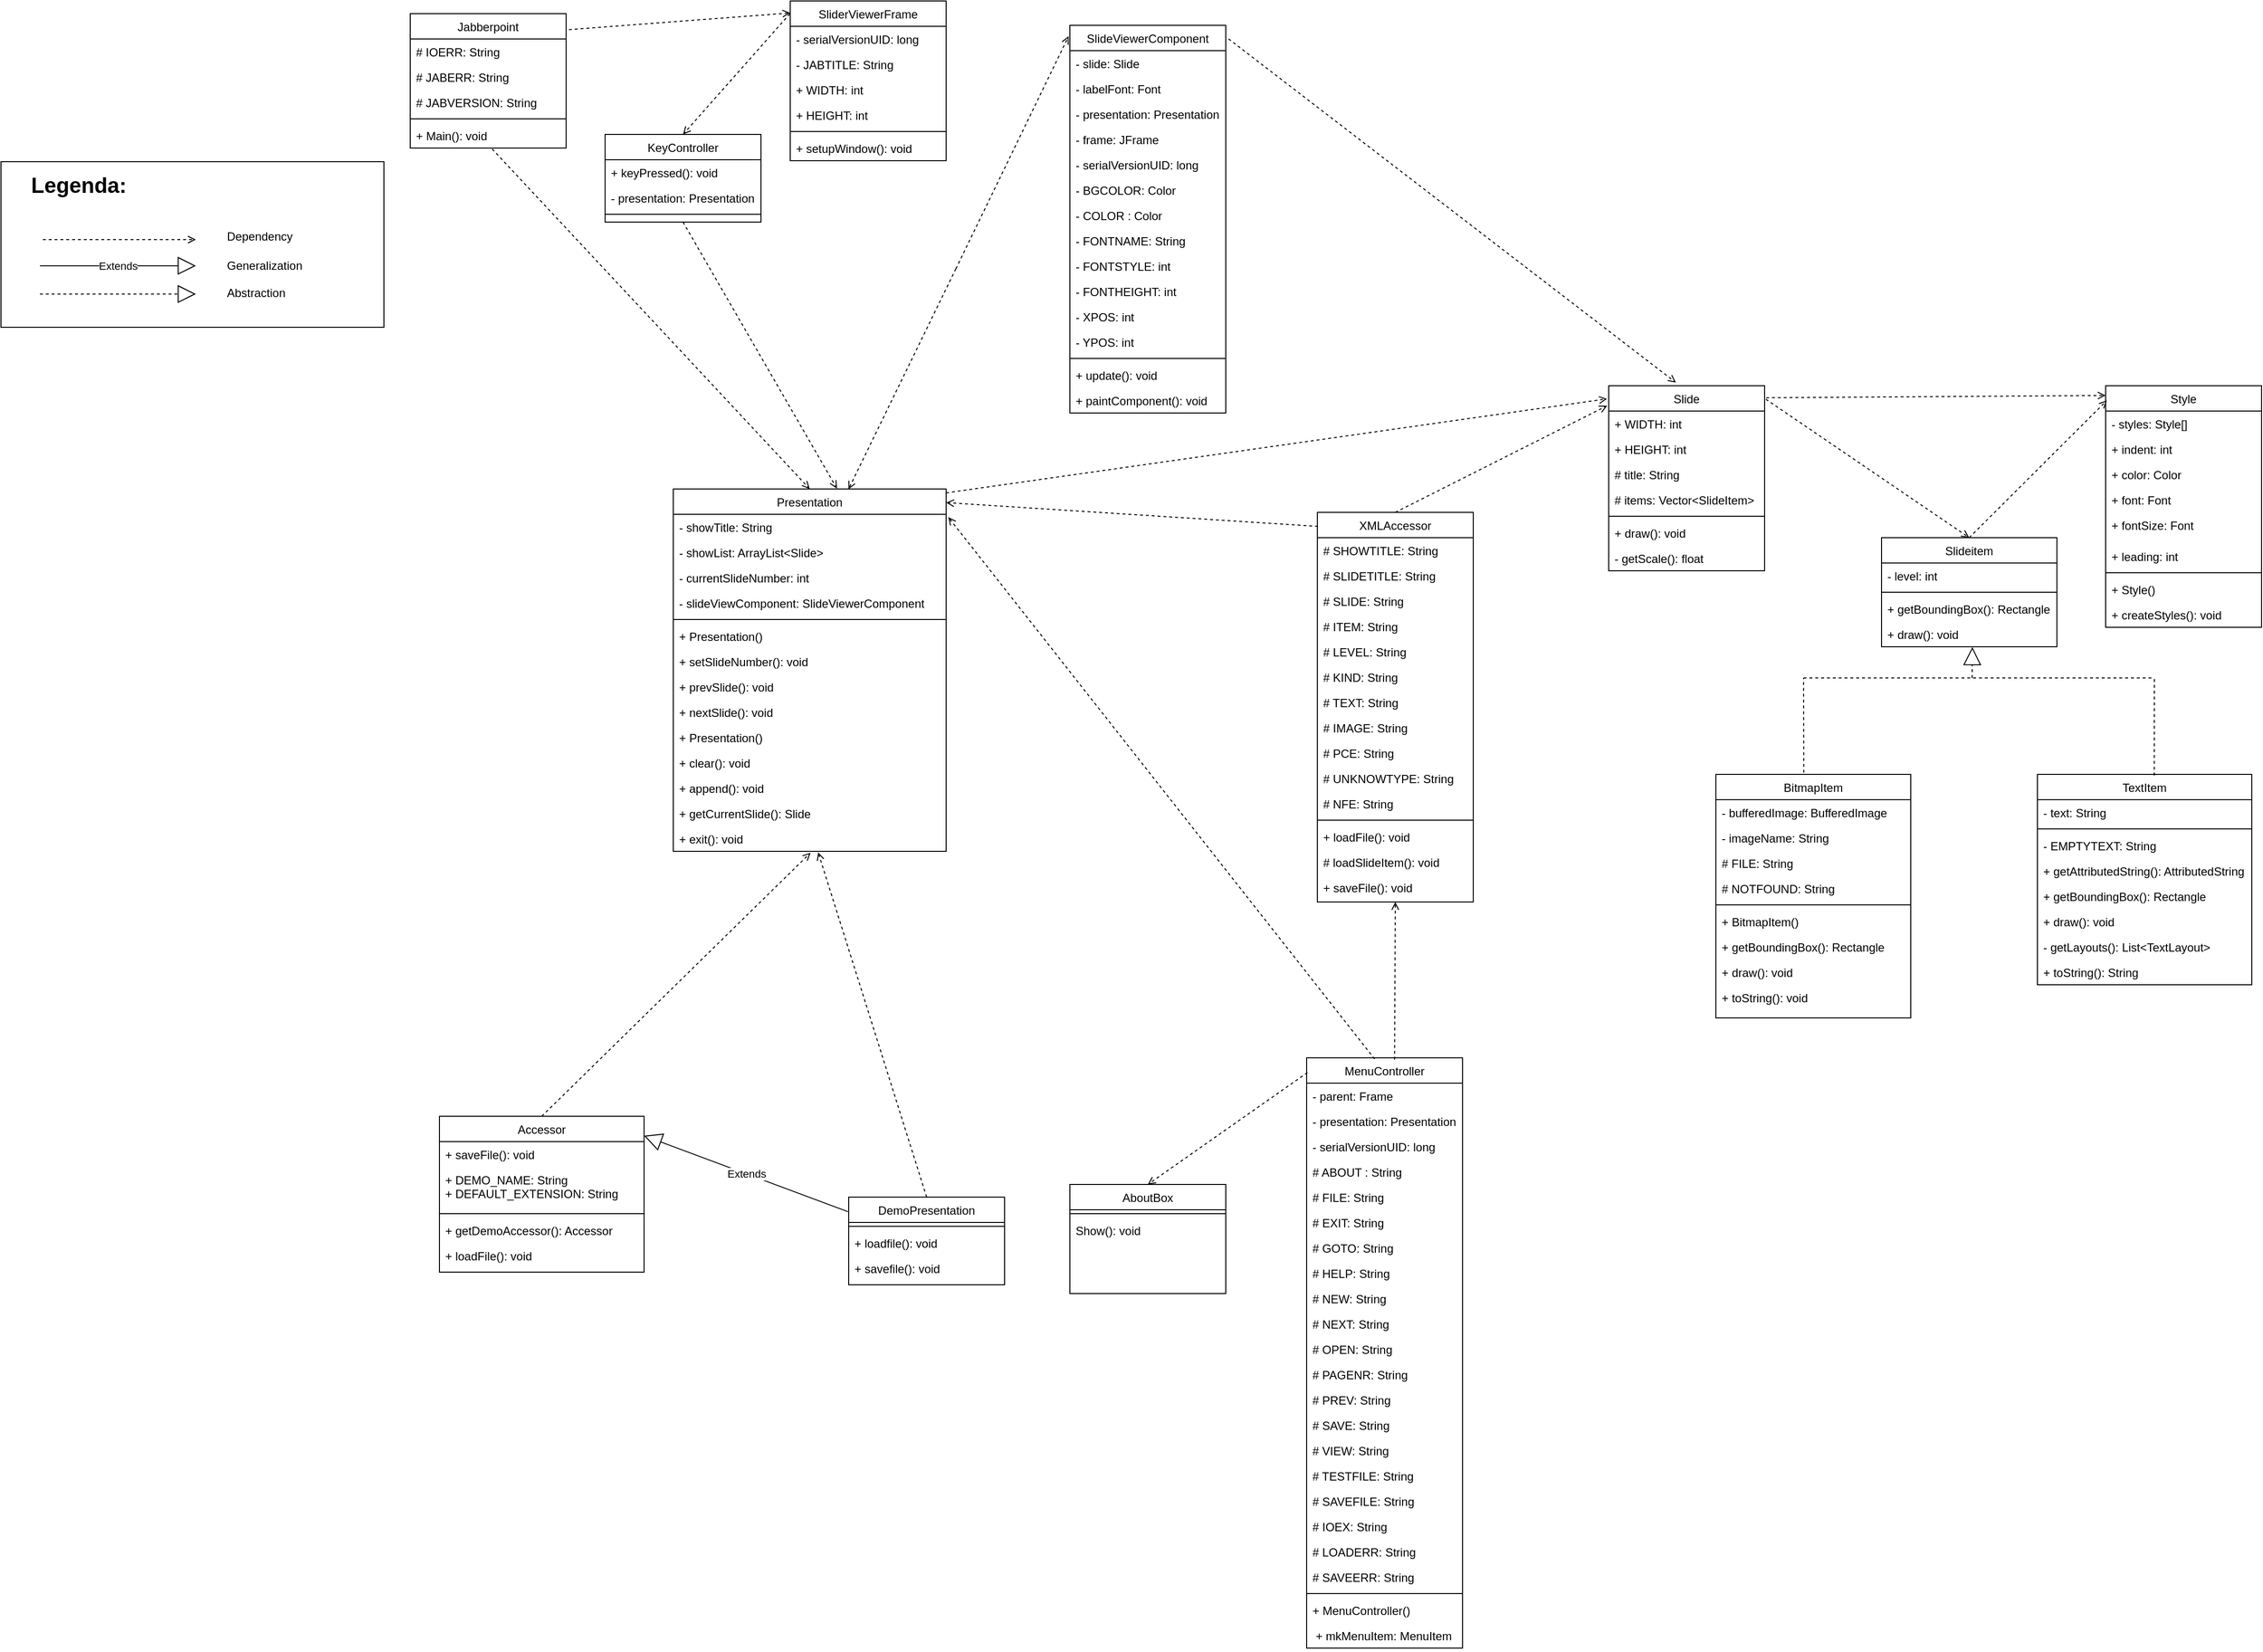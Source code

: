 <mxfile version="21.1.1" type="device">
  <diagram name="Pagina-1" id="uTLpgRHWWdkHCqQ-yNyP">
    <mxGraphModel dx="2121" dy="1585" grid="1" gridSize="10" guides="1" tooltips="1" connect="1" arrows="1" fold="1" page="1" pageScale="1" pageWidth="827" pageHeight="1169" math="0" shadow="0">
      <root>
        <mxCell id="0" />
        <mxCell id="1" parent="0" />
        <mxCell id="lTT023W2KIiu1hz2lwn_-51" value="" style="rounded=0;whiteSpace=wrap;html=1;fontSize=22;fillColor=none;" vertex="1" parent="1">
          <mxGeometry x="970" y="540" width="393" height="170" as="geometry" />
        </mxCell>
        <mxCell id="lTT023W2KIiu1hz2lwn_-52" value="Jabberpoint" style="swimlane;fontStyle=0;align=center;verticalAlign=top;childLayout=stackLayout;horizontal=1;startSize=26;horizontalStack=0;resizeParent=1;resizeLast=0;collapsible=1;marginBottom=0;rounded=0;shadow=0;strokeWidth=1;" vertex="1" parent="1">
          <mxGeometry x="1390" y="388" width="160" height="138" as="geometry">
            <mxRectangle x="550" y="140" width="160" height="26" as="alternateBounds" />
          </mxGeometry>
        </mxCell>
        <mxCell id="lTT023W2KIiu1hz2lwn_-53" value="# IOERR: String" style="text;align=left;verticalAlign=top;spacingLeft=4;spacingRight=4;overflow=hidden;rotatable=0;points=[[0,0.5],[1,0.5]];portConstraint=eastwest;" vertex="1" parent="lTT023W2KIiu1hz2lwn_-52">
          <mxGeometry y="26" width="160" height="26" as="geometry" />
        </mxCell>
        <mxCell id="lTT023W2KIiu1hz2lwn_-54" value="# JABERR: String" style="text;align=left;verticalAlign=top;spacingLeft=4;spacingRight=4;overflow=hidden;rotatable=0;points=[[0,0.5],[1,0.5]];portConstraint=eastwest;" vertex="1" parent="lTT023W2KIiu1hz2lwn_-52">
          <mxGeometry y="52" width="160" height="26" as="geometry" />
        </mxCell>
        <mxCell id="lTT023W2KIiu1hz2lwn_-55" value="# JABVERSION: String" style="text;align=left;verticalAlign=top;spacingLeft=4;spacingRight=4;overflow=hidden;rotatable=0;points=[[0,0.5],[1,0.5]];portConstraint=eastwest;" vertex="1" parent="lTT023W2KIiu1hz2lwn_-52">
          <mxGeometry y="78" width="160" height="26" as="geometry" />
        </mxCell>
        <mxCell id="lTT023W2KIiu1hz2lwn_-56" value="" style="line;html=1;strokeWidth=1;align=left;verticalAlign=middle;spacingTop=-1;spacingLeft=3;spacingRight=3;rotatable=0;labelPosition=right;points=[];portConstraint=eastwest;" vertex="1" parent="lTT023W2KIiu1hz2lwn_-52">
          <mxGeometry y="104" width="160" height="8" as="geometry" />
        </mxCell>
        <mxCell id="lTT023W2KIiu1hz2lwn_-57" value="+ Main(): void" style="text;align=left;verticalAlign=top;spacingLeft=4;spacingRight=4;overflow=hidden;rotatable=0;points=[[0,0.5],[1,0.5]];portConstraint=eastwest;" vertex="1" parent="lTT023W2KIiu1hz2lwn_-52">
          <mxGeometry y="112" width="160" height="26" as="geometry" />
        </mxCell>
        <mxCell id="lTT023W2KIiu1hz2lwn_-58" value="AboutBox" style="swimlane;fontStyle=0;align=center;verticalAlign=top;childLayout=stackLayout;horizontal=1;startSize=26;horizontalStack=0;resizeParent=1;resizeLast=0;collapsible=1;marginBottom=0;rounded=0;shadow=0;strokeWidth=1;" vertex="1" parent="1">
          <mxGeometry x="2067" y="1590" width="160" height="112" as="geometry">
            <mxRectangle x="550" y="140" width="160" height="26" as="alternateBounds" />
          </mxGeometry>
        </mxCell>
        <mxCell id="lTT023W2KIiu1hz2lwn_-59" value="" style="line;html=1;strokeWidth=1;align=left;verticalAlign=middle;spacingTop=-1;spacingLeft=3;spacingRight=3;rotatable=0;labelPosition=right;points=[];portConstraint=eastwest;" vertex="1" parent="lTT023W2KIiu1hz2lwn_-58">
          <mxGeometry y="26" width="160" height="8" as="geometry" />
        </mxCell>
        <mxCell id="lTT023W2KIiu1hz2lwn_-60" value="Show(): void" style="text;align=left;verticalAlign=top;spacingLeft=4;spacingRight=4;overflow=hidden;rotatable=0;points=[[0,0.5],[1,0.5]];portConstraint=eastwest;" vertex="1" parent="lTT023W2KIiu1hz2lwn_-58">
          <mxGeometry y="34" width="160" height="26" as="geometry" />
        </mxCell>
        <mxCell id="lTT023W2KIiu1hz2lwn_-61" value="Slide" style="swimlane;fontStyle=0;align=center;verticalAlign=top;childLayout=stackLayout;horizontal=1;startSize=26;horizontalStack=0;resizeParent=1;resizeLast=0;collapsible=1;marginBottom=0;rounded=0;shadow=0;strokeWidth=1;" vertex="1" parent="1">
          <mxGeometry x="2620" y="770" width="160" height="190" as="geometry">
            <mxRectangle x="550" y="140" width="160" height="26" as="alternateBounds" />
          </mxGeometry>
        </mxCell>
        <mxCell id="lTT023W2KIiu1hz2lwn_-62" value="+ WIDTH: int" style="text;align=left;verticalAlign=top;spacingLeft=4;spacingRight=4;overflow=hidden;rotatable=0;points=[[0,0.5],[1,0.5]];portConstraint=eastwest;" vertex="1" parent="lTT023W2KIiu1hz2lwn_-61">
          <mxGeometry y="26" width="160" height="26" as="geometry" />
        </mxCell>
        <mxCell id="lTT023W2KIiu1hz2lwn_-63" value="+ HEIGHT: int" style="text;align=left;verticalAlign=top;spacingLeft=4;spacingRight=4;overflow=hidden;rotatable=0;points=[[0,0.5],[1,0.5]];portConstraint=eastwest;" vertex="1" parent="lTT023W2KIiu1hz2lwn_-61">
          <mxGeometry y="52" width="160" height="26" as="geometry" />
        </mxCell>
        <mxCell id="lTT023W2KIiu1hz2lwn_-64" value="# title: String" style="text;align=left;verticalAlign=top;spacingLeft=4;spacingRight=4;overflow=hidden;rotatable=0;points=[[0,0.5],[1,0.5]];portConstraint=eastwest;" vertex="1" parent="lTT023W2KIiu1hz2lwn_-61">
          <mxGeometry y="78" width="160" height="26" as="geometry" />
        </mxCell>
        <mxCell id="lTT023W2KIiu1hz2lwn_-65" value="# items: Vector&lt;SlideItem&gt;" style="text;align=left;verticalAlign=top;spacingLeft=4;spacingRight=4;overflow=hidden;rotatable=0;points=[[0,0.5],[1,0.5]];portConstraint=eastwest;" vertex="1" parent="lTT023W2KIiu1hz2lwn_-61">
          <mxGeometry y="104" width="160" height="26" as="geometry" />
        </mxCell>
        <mxCell id="lTT023W2KIiu1hz2lwn_-66" value="" style="line;html=1;strokeWidth=1;align=left;verticalAlign=middle;spacingTop=-1;spacingLeft=3;spacingRight=3;rotatable=0;labelPosition=right;points=[];portConstraint=eastwest;" vertex="1" parent="lTT023W2KIiu1hz2lwn_-61">
          <mxGeometry y="130" width="160" height="8" as="geometry" />
        </mxCell>
        <mxCell id="lTT023W2KIiu1hz2lwn_-67" value="+ draw(): void" style="text;align=left;verticalAlign=top;spacingLeft=4;spacingRight=4;overflow=hidden;rotatable=0;points=[[0,0.5],[1,0.5]];portConstraint=eastwest;" vertex="1" parent="lTT023W2KIiu1hz2lwn_-61">
          <mxGeometry y="138" width="160" height="26" as="geometry" />
        </mxCell>
        <mxCell id="lTT023W2KIiu1hz2lwn_-68" value="- getScale(): float" style="text;align=left;verticalAlign=top;spacingLeft=4;spacingRight=4;overflow=hidden;rotatable=0;points=[[0,0.5],[1,0.5]];portConstraint=eastwest;" vertex="1" parent="lTT023W2KIiu1hz2lwn_-61">
          <mxGeometry y="164" width="160" height="26" as="geometry" />
        </mxCell>
        <mxCell id="lTT023W2KIiu1hz2lwn_-69" value="Slideitem" style="swimlane;fontStyle=0;align=center;verticalAlign=top;childLayout=stackLayout;horizontal=1;startSize=26;horizontalStack=0;resizeParent=1;resizeLast=0;collapsible=1;marginBottom=0;rounded=0;shadow=0;strokeWidth=1;" vertex="1" parent="1">
          <mxGeometry x="2900" y="926" width="180" height="112" as="geometry">
            <mxRectangle x="550" y="140" width="160" height="26" as="alternateBounds" />
          </mxGeometry>
        </mxCell>
        <mxCell id="lTT023W2KIiu1hz2lwn_-70" value="- level: int" style="text;align=left;verticalAlign=top;spacingLeft=4;spacingRight=4;overflow=hidden;rotatable=0;points=[[0,0.5],[1,0.5]];portConstraint=eastwest;" vertex="1" parent="lTT023W2KIiu1hz2lwn_-69">
          <mxGeometry y="26" width="180" height="26" as="geometry" />
        </mxCell>
        <mxCell id="lTT023W2KIiu1hz2lwn_-71" value="" style="line;html=1;strokeWidth=1;align=left;verticalAlign=middle;spacingTop=-1;spacingLeft=3;spacingRight=3;rotatable=0;labelPosition=right;points=[];portConstraint=eastwest;" vertex="1" parent="lTT023W2KIiu1hz2lwn_-69">
          <mxGeometry y="52" width="180" height="8" as="geometry" />
        </mxCell>
        <mxCell id="lTT023W2KIiu1hz2lwn_-72" value="+ getBoundingBox(): Rectangle" style="text;align=left;verticalAlign=top;spacingLeft=4;spacingRight=4;overflow=hidden;rotatable=0;points=[[0,0.5],[1,0.5]];portConstraint=eastwest;" vertex="1" parent="lTT023W2KIiu1hz2lwn_-69">
          <mxGeometry y="60" width="180" height="26" as="geometry" />
        </mxCell>
        <mxCell id="lTT023W2KIiu1hz2lwn_-73" value="+ draw(): void" style="text;align=left;verticalAlign=top;spacingLeft=4;spacingRight=4;overflow=hidden;rotatable=0;points=[[0,0.5],[1,0.5]];portConstraint=eastwest;" vertex="1" parent="lTT023W2KIiu1hz2lwn_-69">
          <mxGeometry y="86" width="180" height="26" as="geometry" />
        </mxCell>
        <mxCell id="lTT023W2KIiu1hz2lwn_-74" value="Style" style="swimlane;fontStyle=0;align=center;verticalAlign=top;childLayout=stackLayout;horizontal=1;startSize=26;horizontalStack=0;resizeParent=1;resizeLast=0;collapsible=1;marginBottom=0;rounded=0;shadow=0;strokeWidth=1;" vertex="1" parent="1">
          <mxGeometry x="3130" y="770" width="160" height="248" as="geometry">
            <mxRectangle x="550" y="140" width="160" height="26" as="alternateBounds" />
          </mxGeometry>
        </mxCell>
        <mxCell id="lTT023W2KIiu1hz2lwn_-75" value="- styles: Style[]" style="text;align=left;verticalAlign=top;spacingLeft=4;spacingRight=4;overflow=hidden;rotatable=0;points=[[0,0.5],[1,0.5]];portConstraint=eastwest;" vertex="1" parent="lTT023W2KIiu1hz2lwn_-74">
          <mxGeometry y="26" width="160" height="26" as="geometry" />
        </mxCell>
        <mxCell id="lTT023W2KIiu1hz2lwn_-76" value="+ indent: int" style="text;align=left;verticalAlign=top;spacingLeft=4;spacingRight=4;overflow=hidden;rotatable=0;points=[[0,0.5],[1,0.5]];portConstraint=eastwest;" vertex="1" parent="lTT023W2KIiu1hz2lwn_-74">
          <mxGeometry y="52" width="160" height="26" as="geometry" />
        </mxCell>
        <mxCell id="lTT023W2KIiu1hz2lwn_-77" value="+ color: Color" style="text;align=left;verticalAlign=top;spacingLeft=4;spacingRight=4;overflow=hidden;rotatable=0;points=[[0,0.5],[1,0.5]];portConstraint=eastwest;" vertex="1" parent="lTT023W2KIiu1hz2lwn_-74">
          <mxGeometry y="78" width="160" height="26" as="geometry" />
        </mxCell>
        <mxCell id="lTT023W2KIiu1hz2lwn_-78" value="+ font: Font" style="text;align=left;verticalAlign=top;spacingLeft=4;spacingRight=4;overflow=hidden;rotatable=0;points=[[0,0.5],[1,0.5]];portConstraint=eastwest;" vertex="1" parent="lTT023W2KIiu1hz2lwn_-74">
          <mxGeometry y="104" width="160" height="26" as="geometry" />
        </mxCell>
        <mxCell id="lTT023W2KIiu1hz2lwn_-79" value="+ fontSize: Font" style="text;align=left;verticalAlign=top;spacingLeft=4;spacingRight=4;overflow=hidden;rotatable=0;points=[[0,0.5],[1,0.5]];portConstraint=eastwest;" vertex="1" parent="lTT023W2KIiu1hz2lwn_-74">
          <mxGeometry y="130" width="160" height="32" as="geometry" />
        </mxCell>
        <mxCell id="lTT023W2KIiu1hz2lwn_-80" value="+ leading: int" style="text;align=left;verticalAlign=top;spacingLeft=4;spacingRight=4;overflow=hidden;rotatable=0;points=[[0,0.5],[1,0.5]];portConstraint=eastwest;" vertex="1" parent="lTT023W2KIiu1hz2lwn_-74">
          <mxGeometry y="162" width="160" height="26" as="geometry" />
        </mxCell>
        <mxCell id="lTT023W2KIiu1hz2lwn_-81" value="" style="line;html=1;strokeWidth=1;align=left;verticalAlign=middle;spacingTop=-1;spacingLeft=3;spacingRight=3;rotatable=0;labelPosition=right;points=[];portConstraint=eastwest;" vertex="1" parent="lTT023W2KIiu1hz2lwn_-74">
          <mxGeometry y="188" width="160" height="8" as="geometry" />
        </mxCell>
        <mxCell id="lTT023W2KIiu1hz2lwn_-82" value="+ Style()" style="text;align=left;verticalAlign=top;spacingLeft=4;spacingRight=4;overflow=hidden;rotatable=0;points=[[0,0.5],[1,0.5]];portConstraint=eastwest;" vertex="1" parent="lTT023W2KIiu1hz2lwn_-74">
          <mxGeometry y="196" width="160" height="26" as="geometry" />
        </mxCell>
        <mxCell id="lTT023W2KIiu1hz2lwn_-83" value="+ createStyles(): void" style="text;align=left;verticalAlign=top;spacingLeft=4;spacingRight=4;overflow=hidden;rotatable=0;points=[[0,0.5],[1,0.5]];portConstraint=eastwest;" vertex="1" parent="lTT023W2KIiu1hz2lwn_-74">
          <mxGeometry y="222" width="160" height="26" as="geometry" />
        </mxCell>
        <mxCell id="lTT023W2KIiu1hz2lwn_-84" value="TextItem" style="swimlane;fontStyle=0;align=center;verticalAlign=top;childLayout=stackLayout;horizontal=1;startSize=26;horizontalStack=0;resizeParent=1;resizeLast=0;collapsible=1;marginBottom=0;rounded=0;shadow=0;strokeWidth=1;" vertex="1" parent="1">
          <mxGeometry x="3060" y="1169" width="220" height="216" as="geometry">
            <mxRectangle x="550" y="140" width="160" height="26" as="alternateBounds" />
          </mxGeometry>
        </mxCell>
        <mxCell id="lTT023W2KIiu1hz2lwn_-85" value="- text: String" style="text;align=left;verticalAlign=top;spacingLeft=4;spacingRight=4;overflow=hidden;rotatable=0;points=[[0,0.5],[1,0.5]];portConstraint=eastwest;" vertex="1" parent="lTT023W2KIiu1hz2lwn_-84">
          <mxGeometry y="26" width="220" height="26" as="geometry" />
        </mxCell>
        <mxCell id="lTT023W2KIiu1hz2lwn_-86" value="" style="line;html=1;strokeWidth=1;align=left;verticalAlign=middle;spacingTop=-1;spacingLeft=3;spacingRight=3;rotatable=0;labelPosition=right;points=[];portConstraint=eastwest;" vertex="1" parent="lTT023W2KIiu1hz2lwn_-84">
          <mxGeometry y="52" width="220" height="8" as="geometry" />
        </mxCell>
        <mxCell id="lTT023W2KIiu1hz2lwn_-87" value="- EMPTYTEXT: String" style="text;align=left;verticalAlign=top;spacingLeft=4;spacingRight=4;overflow=hidden;rotatable=0;points=[[0,0.5],[1,0.5]];portConstraint=eastwest;" vertex="1" parent="lTT023W2KIiu1hz2lwn_-84">
          <mxGeometry y="60" width="220" height="26" as="geometry" />
        </mxCell>
        <mxCell id="lTT023W2KIiu1hz2lwn_-88" value="+ getAttributedString(): AttributedString" style="text;align=left;verticalAlign=top;spacingLeft=4;spacingRight=4;overflow=hidden;rotatable=0;points=[[0,0.5],[1,0.5]];portConstraint=eastwest;" vertex="1" parent="lTT023W2KIiu1hz2lwn_-84">
          <mxGeometry y="86" width="220" height="26" as="geometry" />
        </mxCell>
        <mxCell id="lTT023W2KIiu1hz2lwn_-89" value="+ getBoundingBox(): Rectangle" style="text;align=left;verticalAlign=top;spacingLeft=4;spacingRight=4;overflow=hidden;rotatable=0;points=[[0,0.5],[1,0.5]];portConstraint=eastwest;" vertex="1" parent="lTT023W2KIiu1hz2lwn_-84">
          <mxGeometry y="112" width="220" height="26" as="geometry" />
        </mxCell>
        <mxCell id="lTT023W2KIiu1hz2lwn_-90" value="+ draw(): void" style="text;align=left;verticalAlign=top;spacingLeft=4;spacingRight=4;overflow=hidden;rotatable=0;points=[[0,0.5],[1,0.5]];portConstraint=eastwest;" vertex="1" parent="lTT023W2KIiu1hz2lwn_-84">
          <mxGeometry y="138" width="220" height="26" as="geometry" />
        </mxCell>
        <mxCell id="lTT023W2KIiu1hz2lwn_-91" value="- getLayouts(): List&lt;TextLayout&gt;" style="text;align=left;verticalAlign=top;spacingLeft=4;spacingRight=4;overflow=hidden;rotatable=0;points=[[0,0.5],[1,0.5]];portConstraint=eastwest;" vertex="1" parent="lTT023W2KIiu1hz2lwn_-84">
          <mxGeometry y="164" width="220" height="26" as="geometry" />
        </mxCell>
        <mxCell id="lTT023W2KIiu1hz2lwn_-92" value="+ toString(): String" style="text;align=left;verticalAlign=top;spacingLeft=4;spacingRight=4;overflow=hidden;rotatable=0;points=[[0,0.5],[1,0.5]];portConstraint=eastwest;" vertex="1" parent="lTT023W2KIiu1hz2lwn_-84">
          <mxGeometry y="190" width="220" height="26" as="geometry" />
        </mxCell>
        <mxCell id="lTT023W2KIiu1hz2lwn_-93" value="BitmapItem" style="swimlane;fontStyle=0;align=center;verticalAlign=top;childLayout=stackLayout;horizontal=1;startSize=26;horizontalStack=0;resizeParent=1;resizeLast=0;collapsible=1;marginBottom=0;rounded=0;shadow=0;strokeWidth=1;" vertex="1" parent="1">
          <mxGeometry x="2730" y="1169" width="200" height="250" as="geometry">
            <mxRectangle x="550" y="140" width="160" height="26" as="alternateBounds" />
          </mxGeometry>
        </mxCell>
        <mxCell id="lTT023W2KIiu1hz2lwn_-94" value="- bufferedImage: BufferedImage" style="text;align=left;verticalAlign=top;spacingLeft=4;spacingRight=4;overflow=hidden;rotatable=0;points=[[0,0.5],[1,0.5]];portConstraint=eastwest;" vertex="1" parent="lTT023W2KIiu1hz2lwn_-93">
          <mxGeometry y="26" width="200" height="26" as="geometry" />
        </mxCell>
        <mxCell id="lTT023W2KIiu1hz2lwn_-95" value="- imageName: String" style="text;align=left;verticalAlign=top;spacingLeft=4;spacingRight=4;overflow=hidden;rotatable=0;points=[[0,0.5],[1,0.5]];portConstraint=eastwest;" vertex="1" parent="lTT023W2KIiu1hz2lwn_-93">
          <mxGeometry y="52" width="200" height="26" as="geometry" />
        </mxCell>
        <mxCell id="lTT023W2KIiu1hz2lwn_-96" value="# FILE: String" style="text;align=left;verticalAlign=top;spacingLeft=4;spacingRight=4;overflow=hidden;rotatable=0;points=[[0,0.5],[1,0.5]];portConstraint=eastwest;" vertex="1" parent="lTT023W2KIiu1hz2lwn_-93">
          <mxGeometry y="78" width="200" height="26" as="geometry" />
        </mxCell>
        <mxCell id="lTT023W2KIiu1hz2lwn_-97" value="# NOTFOUND: String" style="text;align=left;verticalAlign=top;spacingLeft=4;spacingRight=4;overflow=hidden;rotatable=0;points=[[0,0.5],[1,0.5]];portConstraint=eastwest;" vertex="1" parent="lTT023W2KIiu1hz2lwn_-93">
          <mxGeometry y="104" width="200" height="26" as="geometry" />
        </mxCell>
        <mxCell id="lTT023W2KIiu1hz2lwn_-98" value="" style="line;html=1;strokeWidth=1;align=left;verticalAlign=middle;spacingTop=-1;spacingLeft=3;spacingRight=3;rotatable=0;labelPosition=right;points=[];portConstraint=eastwest;" vertex="1" parent="lTT023W2KIiu1hz2lwn_-93">
          <mxGeometry y="130" width="200" height="8" as="geometry" />
        </mxCell>
        <mxCell id="lTT023W2KIiu1hz2lwn_-99" value="+ BitmapItem()" style="text;align=left;verticalAlign=top;spacingLeft=4;spacingRight=4;overflow=hidden;rotatable=0;points=[[0,0.5],[1,0.5]];portConstraint=eastwest;" vertex="1" parent="lTT023W2KIiu1hz2lwn_-93">
          <mxGeometry y="138" width="200" height="26" as="geometry" />
        </mxCell>
        <mxCell id="lTT023W2KIiu1hz2lwn_-100" value="+ getBoundingBox(): Rectangle" style="text;align=left;verticalAlign=top;spacingLeft=4;spacingRight=4;overflow=hidden;rotatable=0;points=[[0,0.5],[1,0.5]];portConstraint=eastwest;" vertex="1" parent="lTT023W2KIiu1hz2lwn_-93">
          <mxGeometry y="164" width="200" height="26" as="geometry" />
        </mxCell>
        <mxCell id="lTT023W2KIiu1hz2lwn_-101" value="+ draw(): void" style="text;align=left;verticalAlign=top;spacingLeft=4;spacingRight=4;overflow=hidden;rotatable=0;points=[[0,0.5],[1,0.5]];portConstraint=eastwest;" vertex="1" parent="lTT023W2KIiu1hz2lwn_-93">
          <mxGeometry y="190" width="200" height="26" as="geometry" />
        </mxCell>
        <mxCell id="lTT023W2KIiu1hz2lwn_-102" value="+ toString(): void" style="text;align=left;verticalAlign=top;spacingLeft=4;spacingRight=4;overflow=hidden;rotatable=0;points=[[0,0.5],[1,0.5]];portConstraint=eastwest;" vertex="1" parent="lTT023W2KIiu1hz2lwn_-93">
          <mxGeometry y="216" width="200" height="26" as="geometry" />
        </mxCell>
        <mxCell id="lTT023W2KIiu1hz2lwn_-103" value="Accessor" style="swimlane;fontStyle=0;align=center;verticalAlign=top;childLayout=stackLayout;horizontal=1;startSize=26;horizontalStack=0;resizeParent=1;resizeLast=0;collapsible=1;marginBottom=0;rounded=0;shadow=0;strokeWidth=1;" vertex="1" parent="1">
          <mxGeometry x="1420" y="1520" width="210" height="160" as="geometry">
            <mxRectangle x="550" y="140" width="160" height="26" as="alternateBounds" />
          </mxGeometry>
        </mxCell>
        <mxCell id="lTT023W2KIiu1hz2lwn_-108" value="+ saveFile(): void" style="text;align=left;verticalAlign=top;spacingLeft=4;spacingRight=4;overflow=hidden;rotatable=0;points=[[0,0.5],[1,0.5]];portConstraint=eastwest;" vertex="1" parent="lTT023W2KIiu1hz2lwn_-103">
          <mxGeometry y="26" width="210" height="26" as="geometry" />
        </mxCell>
        <mxCell id="lTT023W2KIiu1hz2lwn_-104" value="+ DEMO_NAME: String&#xa;+ DEFAULT_EXTENSION: String" style="text;align=left;verticalAlign=top;spacingLeft=4;spacingRight=4;overflow=hidden;rotatable=0;points=[[0,0.5],[1,0.5]];portConstraint=eastwest;" vertex="1" parent="lTT023W2KIiu1hz2lwn_-103">
          <mxGeometry y="52" width="210" height="44" as="geometry" />
        </mxCell>
        <mxCell id="lTT023W2KIiu1hz2lwn_-105" value="" style="line;html=1;strokeWidth=1;align=left;verticalAlign=middle;spacingTop=-1;spacingLeft=3;spacingRight=3;rotatable=0;labelPosition=right;points=[];portConstraint=eastwest;" vertex="1" parent="lTT023W2KIiu1hz2lwn_-103">
          <mxGeometry y="96" width="210" height="8" as="geometry" />
        </mxCell>
        <mxCell id="lTT023W2KIiu1hz2lwn_-106" value="+ getDemoAccessor(): Accessor" style="text;align=left;verticalAlign=top;spacingLeft=4;spacingRight=4;overflow=hidden;rotatable=0;points=[[0,0.5],[1,0.5]];portConstraint=eastwest;" vertex="1" parent="lTT023W2KIiu1hz2lwn_-103">
          <mxGeometry y="104" width="210" height="26" as="geometry" />
        </mxCell>
        <mxCell id="lTT023W2KIiu1hz2lwn_-107" value="+ loadFile(): void" style="text;align=left;verticalAlign=top;spacingLeft=4;spacingRight=4;overflow=hidden;rotatable=0;points=[[0,0.5],[1,0.5]];portConstraint=eastwest;" vertex="1" parent="lTT023W2KIiu1hz2lwn_-103">
          <mxGeometry y="130" width="210" height="26" as="geometry" />
        </mxCell>
        <mxCell id="lTT023W2KIiu1hz2lwn_-109" value="Presentation" style="swimlane;fontStyle=0;align=center;verticalAlign=top;childLayout=stackLayout;horizontal=1;startSize=26;horizontalStack=0;resizeParent=1;resizeLast=0;collapsible=1;marginBottom=0;rounded=0;shadow=0;strokeWidth=1;" vertex="1" parent="1">
          <mxGeometry x="1660" y="876" width="280" height="372" as="geometry">
            <mxRectangle x="550" y="140" width="160" height="26" as="alternateBounds" />
          </mxGeometry>
        </mxCell>
        <mxCell id="lTT023W2KIiu1hz2lwn_-110" value="- showTitle: String" style="text;align=left;verticalAlign=top;spacingLeft=4;spacingRight=4;overflow=hidden;rotatable=0;points=[[0,0.5],[1,0.5]];portConstraint=eastwest;" vertex="1" parent="lTT023W2KIiu1hz2lwn_-109">
          <mxGeometry y="26" width="280" height="26" as="geometry" />
        </mxCell>
        <mxCell id="lTT023W2KIiu1hz2lwn_-111" value="- showList: ArrayList&lt;Slide&gt;" style="text;align=left;verticalAlign=top;spacingLeft=4;spacingRight=4;overflow=hidden;rotatable=0;points=[[0,0.5],[1,0.5]];portConstraint=eastwest;" vertex="1" parent="lTT023W2KIiu1hz2lwn_-109">
          <mxGeometry y="52" width="280" height="26" as="geometry" />
        </mxCell>
        <mxCell id="lTT023W2KIiu1hz2lwn_-112" value="- currentSlideNumber: int" style="text;align=left;verticalAlign=top;spacingLeft=4;spacingRight=4;overflow=hidden;rotatable=0;points=[[0,0.5],[1,0.5]];portConstraint=eastwest;" vertex="1" parent="lTT023W2KIiu1hz2lwn_-109">
          <mxGeometry y="78" width="280" height="26" as="geometry" />
        </mxCell>
        <mxCell id="lTT023W2KIiu1hz2lwn_-113" value="- slideViewComponent: SlideViewerComponent" style="text;align=left;verticalAlign=top;spacingLeft=4;spacingRight=4;overflow=hidden;rotatable=0;points=[[0,0.5],[1,0.5]];portConstraint=eastwest;" vertex="1" parent="lTT023W2KIiu1hz2lwn_-109">
          <mxGeometry y="104" width="280" height="26" as="geometry" />
        </mxCell>
        <mxCell id="lTT023W2KIiu1hz2lwn_-114" value="" style="line;html=1;strokeWidth=1;align=left;verticalAlign=middle;spacingTop=-1;spacingLeft=3;spacingRight=3;rotatable=0;labelPosition=right;points=[];portConstraint=eastwest;" vertex="1" parent="lTT023W2KIiu1hz2lwn_-109">
          <mxGeometry y="130" width="280" height="8" as="geometry" />
        </mxCell>
        <mxCell id="lTT023W2KIiu1hz2lwn_-115" value="+ Presentation()" style="text;align=left;verticalAlign=top;spacingLeft=4;spacingRight=4;overflow=hidden;rotatable=0;points=[[0,0.5],[1,0.5]];portConstraint=eastwest;" vertex="1" parent="lTT023W2KIiu1hz2lwn_-109">
          <mxGeometry y="138" width="280" height="26" as="geometry" />
        </mxCell>
        <mxCell id="lTT023W2KIiu1hz2lwn_-116" value="+ setSlideNumber(): void" style="text;align=left;verticalAlign=top;spacingLeft=4;spacingRight=4;overflow=hidden;rotatable=0;points=[[0,0.5],[1,0.5]];portConstraint=eastwest;" vertex="1" parent="lTT023W2KIiu1hz2lwn_-109">
          <mxGeometry y="164" width="280" height="26" as="geometry" />
        </mxCell>
        <mxCell id="lTT023W2KIiu1hz2lwn_-117" value="+ prevSlide(): void" style="text;align=left;verticalAlign=top;spacingLeft=4;spacingRight=4;overflow=hidden;rotatable=0;points=[[0,0.5],[1,0.5]];portConstraint=eastwest;" vertex="1" parent="lTT023W2KIiu1hz2lwn_-109">
          <mxGeometry y="190" width="280" height="26" as="geometry" />
        </mxCell>
        <mxCell id="lTT023W2KIiu1hz2lwn_-118" value="+ nextSlide(): void" style="text;align=left;verticalAlign=top;spacingLeft=4;spacingRight=4;overflow=hidden;rotatable=0;points=[[0,0.5],[1,0.5]];portConstraint=eastwest;" vertex="1" parent="lTT023W2KIiu1hz2lwn_-109">
          <mxGeometry y="216" width="280" height="26" as="geometry" />
        </mxCell>
        <mxCell id="lTT023W2KIiu1hz2lwn_-119" value="+ Presentation()" style="text;align=left;verticalAlign=top;spacingLeft=4;spacingRight=4;overflow=hidden;rotatable=0;points=[[0,0.5],[1,0.5]];portConstraint=eastwest;" vertex="1" parent="lTT023W2KIiu1hz2lwn_-109">
          <mxGeometry y="242" width="280" height="26" as="geometry" />
        </mxCell>
        <mxCell id="lTT023W2KIiu1hz2lwn_-120" value="+ clear(): void" style="text;align=left;verticalAlign=top;spacingLeft=4;spacingRight=4;overflow=hidden;rotatable=0;points=[[0,0.5],[1,0.5]];portConstraint=eastwest;" vertex="1" parent="lTT023W2KIiu1hz2lwn_-109">
          <mxGeometry y="268" width="280" height="26" as="geometry" />
        </mxCell>
        <mxCell id="lTT023W2KIiu1hz2lwn_-121" value="+ append(): void" style="text;align=left;verticalAlign=top;spacingLeft=4;spacingRight=4;overflow=hidden;rotatable=0;points=[[0,0.5],[1,0.5]];portConstraint=eastwest;" vertex="1" parent="lTT023W2KIiu1hz2lwn_-109">
          <mxGeometry y="294" width="280" height="26" as="geometry" />
        </mxCell>
        <mxCell id="lTT023W2KIiu1hz2lwn_-122" value="+ getCurrentSlide(): Slide" style="text;align=left;verticalAlign=top;spacingLeft=4;spacingRight=4;overflow=hidden;rotatable=0;points=[[0,0.5],[1,0.5]];portConstraint=eastwest;" vertex="1" parent="lTT023W2KIiu1hz2lwn_-109">
          <mxGeometry y="320" width="280" height="26" as="geometry" />
        </mxCell>
        <mxCell id="lTT023W2KIiu1hz2lwn_-123" value="+ exit(): void" style="text;align=left;verticalAlign=top;spacingLeft=4;spacingRight=4;overflow=hidden;rotatable=0;points=[[0,0.5],[1,0.5]];portConstraint=eastwest;" vertex="1" parent="lTT023W2KIiu1hz2lwn_-109">
          <mxGeometry y="346" width="280" height="26" as="geometry" />
        </mxCell>
        <mxCell id="lTT023W2KIiu1hz2lwn_-124" value="SlideViewerComponent" style="swimlane;fontStyle=0;align=center;verticalAlign=top;childLayout=stackLayout;horizontal=1;startSize=26;horizontalStack=0;resizeParent=1;resizeLast=0;collapsible=1;marginBottom=0;rounded=0;shadow=0;strokeWidth=1;" vertex="1" parent="1">
          <mxGeometry x="2067" y="400" width="160" height="398" as="geometry">
            <mxRectangle x="550" y="140" width="160" height="26" as="alternateBounds" />
          </mxGeometry>
        </mxCell>
        <mxCell id="lTT023W2KIiu1hz2lwn_-125" value="- slide: Slide" style="text;align=left;verticalAlign=top;spacingLeft=4;spacingRight=4;overflow=hidden;rotatable=0;points=[[0,0.5],[1,0.5]];portConstraint=eastwest;" vertex="1" parent="lTT023W2KIiu1hz2lwn_-124">
          <mxGeometry y="26" width="160" height="26" as="geometry" />
        </mxCell>
        <mxCell id="lTT023W2KIiu1hz2lwn_-126" value="- labelFont: Font" style="text;align=left;verticalAlign=top;spacingLeft=4;spacingRight=4;overflow=hidden;rotatable=0;points=[[0,0.5],[1,0.5]];portConstraint=eastwest;" vertex="1" parent="lTT023W2KIiu1hz2lwn_-124">
          <mxGeometry y="52" width="160" height="26" as="geometry" />
        </mxCell>
        <mxCell id="lTT023W2KIiu1hz2lwn_-127" value="- presentation: Presentation" style="text;align=left;verticalAlign=top;spacingLeft=4;spacingRight=4;overflow=hidden;rotatable=0;points=[[0,0.5],[1,0.5]];portConstraint=eastwest;" vertex="1" parent="lTT023W2KIiu1hz2lwn_-124">
          <mxGeometry y="78" width="160" height="26" as="geometry" />
        </mxCell>
        <mxCell id="lTT023W2KIiu1hz2lwn_-128" value="- frame: JFrame" style="text;align=left;verticalAlign=top;spacingLeft=4;spacingRight=4;overflow=hidden;rotatable=0;points=[[0,0.5],[1,0.5]];portConstraint=eastwest;" vertex="1" parent="lTT023W2KIiu1hz2lwn_-124">
          <mxGeometry y="104" width="160" height="26" as="geometry" />
        </mxCell>
        <mxCell id="lTT023W2KIiu1hz2lwn_-129" value="- serialVersionUID: long" style="text;align=left;verticalAlign=top;spacingLeft=4;spacingRight=4;overflow=hidden;rotatable=0;points=[[0,0.5],[1,0.5]];portConstraint=eastwest;" vertex="1" parent="lTT023W2KIiu1hz2lwn_-124">
          <mxGeometry y="130" width="160" height="26" as="geometry" />
        </mxCell>
        <mxCell id="lTT023W2KIiu1hz2lwn_-130" value="- BGCOLOR: Color" style="text;align=left;verticalAlign=top;spacingLeft=4;spacingRight=4;overflow=hidden;rotatable=0;points=[[0,0.5],[1,0.5]];portConstraint=eastwest;" vertex="1" parent="lTT023W2KIiu1hz2lwn_-124">
          <mxGeometry y="156" width="160" height="26" as="geometry" />
        </mxCell>
        <mxCell id="lTT023W2KIiu1hz2lwn_-131" value="- COLOR : Color" style="text;align=left;verticalAlign=top;spacingLeft=4;spacingRight=4;overflow=hidden;rotatable=0;points=[[0,0.5],[1,0.5]];portConstraint=eastwest;" vertex="1" parent="lTT023W2KIiu1hz2lwn_-124">
          <mxGeometry y="182" width="160" height="26" as="geometry" />
        </mxCell>
        <mxCell id="lTT023W2KIiu1hz2lwn_-132" value="- FONTNAME: String" style="text;align=left;verticalAlign=top;spacingLeft=4;spacingRight=4;overflow=hidden;rotatable=0;points=[[0,0.5],[1,0.5]];portConstraint=eastwest;" vertex="1" parent="lTT023W2KIiu1hz2lwn_-124">
          <mxGeometry y="208" width="160" height="26" as="geometry" />
        </mxCell>
        <mxCell id="lTT023W2KIiu1hz2lwn_-133" value="- FONTSTYLE: int" style="text;align=left;verticalAlign=top;spacingLeft=4;spacingRight=4;overflow=hidden;rotatable=0;points=[[0,0.5],[1,0.5]];portConstraint=eastwest;" vertex="1" parent="lTT023W2KIiu1hz2lwn_-124">
          <mxGeometry y="234" width="160" height="26" as="geometry" />
        </mxCell>
        <mxCell id="lTT023W2KIiu1hz2lwn_-134" value="- FONTHEIGHT: int" style="text;align=left;verticalAlign=top;spacingLeft=4;spacingRight=4;overflow=hidden;rotatable=0;points=[[0,0.5],[1,0.5]];portConstraint=eastwest;" vertex="1" parent="lTT023W2KIiu1hz2lwn_-124">
          <mxGeometry y="260" width="160" height="26" as="geometry" />
        </mxCell>
        <mxCell id="lTT023W2KIiu1hz2lwn_-135" value="- XPOS: int" style="text;align=left;verticalAlign=top;spacingLeft=4;spacingRight=4;overflow=hidden;rotatable=0;points=[[0,0.5],[1,0.5]];portConstraint=eastwest;" vertex="1" parent="lTT023W2KIiu1hz2lwn_-124">
          <mxGeometry y="286" width="160" height="26" as="geometry" />
        </mxCell>
        <mxCell id="lTT023W2KIiu1hz2lwn_-136" value="- YPOS: int" style="text;align=left;verticalAlign=top;spacingLeft=4;spacingRight=4;overflow=hidden;rotatable=0;points=[[0,0.5],[1,0.5]];portConstraint=eastwest;" vertex="1" parent="lTT023W2KIiu1hz2lwn_-124">
          <mxGeometry y="312" width="160" height="26" as="geometry" />
        </mxCell>
        <mxCell id="lTT023W2KIiu1hz2lwn_-137" value="" style="line;html=1;strokeWidth=1;align=left;verticalAlign=middle;spacingTop=-1;spacingLeft=3;spacingRight=3;rotatable=0;labelPosition=right;points=[];portConstraint=eastwest;" vertex="1" parent="lTT023W2KIiu1hz2lwn_-124">
          <mxGeometry y="338" width="160" height="8" as="geometry" />
        </mxCell>
        <mxCell id="lTT023W2KIiu1hz2lwn_-138" value="+ update(): void" style="text;align=left;verticalAlign=top;spacingLeft=4;spacingRight=4;overflow=hidden;rotatable=0;points=[[0,0.5],[1,0.5]];portConstraint=eastwest;" vertex="1" parent="lTT023W2KIiu1hz2lwn_-124">
          <mxGeometry y="346" width="160" height="26" as="geometry" />
        </mxCell>
        <mxCell id="lTT023W2KIiu1hz2lwn_-139" value="+ paintComponent(): void" style="text;align=left;verticalAlign=top;spacingLeft=4;spacingRight=4;overflow=hidden;rotatable=0;points=[[0,0.5],[1,0.5]];portConstraint=eastwest;" vertex="1" parent="lTT023W2KIiu1hz2lwn_-124">
          <mxGeometry y="372" width="160" height="26" as="geometry" />
        </mxCell>
        <mxCell id="lTT023W2KIiu1hz2lwn_-147" value="XMLAccessor" style="swimlane;fontStyle=0;align=center;verticalAlign=top;childLayout=stackLayout;horizontal=1;startSize=26;horizontalStack=0;resizeParent=1;resizeLast=0;collapsible=1;marginBottom=0;rounded=0;shadow=0;strokeWidth=1;" vertex="1" parent="1">
          <mxGeometry x="2321" y="900" width="160" height="400" as="geometry">
            <mxRectangle x="550" y="140" width="160" height="26" as="alternateBounds" />
          </mxGeometry>
        </mxCell>
        <mxCell id="lTT023W2KIiu1hz2lwn_-148" value="# SHOWTITLE: String" style="text;align=left;verticalAlign=top;spacingLeft=4;spacingRight=4;overflow=hidden;rotatable=0;points=[[0,0.5],[1,0.5]];portConstraint=eastwest;" vertex="1" parent="lTT023W2KIiu1hz2lwn_-147">
          <mxGeometry y="26" width="160" height="26" as="geometry" />
        </mxCell>
        <mxCell id="lTT023W2KIiu1hz2lwn_-149" value="# SLIDETITLE: String" style="text;align=left;verticalAlign=top;spacingLeft=4;spacingRight=4;overflow=hidden;rotatable=0;points=[[0,0.5],[1,0.5]];portConstraint=eastwest;" vertex="1" parent="lTT023W2KIiu1hz2lwn_-147">
          <mxGeometry y="52" width="160" height="26" as="geometry" />
        </mxCell>
        <mxCell id="lTT023W2KIiu1hz2lwn_-150" value="# SLIDE: String" style="text;align=left;verticalAlign=top;spacingLeft=4;spacingRight=4;overflow=hidden;rotatable=0;points=[[0,0.5],[1,0.5]];portConstraint=eastwest;" vertex="1" parent="lTT023W2KIiu1hz2lwn_-147">
          <mxGeometry y="78" width="160" height="26" as="geometry" />
        </mxCell>
        <mxCell id="lTT023W2KIiu1hz2lwn_-151" value="# ITEM: String" style="text;align=left;verticalAlign=top;spacingLeft=4;spacingRight=4;overflow=hidden;rotatable=0;points=[[0,0.5],[1,0.5]];portConstraint=eastwest;" vertex="1" parent="lTT023W2KIiu1hz2lwn_-147">
          <mxGeometry y="104" width="160" height="26" as="geometry" />
        </mxCell>
        <mxCell id="lTT023W2KIiu1hz2lwn_-152" value="# LEVEL: String" style="text;align=left;verticalAlign=top;spacingLeft=4;spacingRight=4;overflow=hidden;rotatable=0;points=[[0,0.5],[1,0.5]];portConstraint=eastwest;" vertex="1" parent="lTT023W2KIiu1hz2lwn_-147">
          <mxGeometry y="130" width="160" height="26" as="geometry" />
        </mxCell>
        <mxCell id="lTT023W2KIiu1hz2lwn_-153" value="# KIND: String" style="text;align=left;verticalAlign=top;spacingLeft=4;spacingRight=4;overflow=hidden;rotatable=0;points=[[0,0.5],[1,0.5]];portConstraint=eastwest;" vertex="1" parent="lTT023W2KIiu1hz2lwn_-147">
          <mxGeometry y="156" width="160" height="26" as="geometry" />
        </mxCell>
        <mxCell id="lTT023W2KIiu1hz2lwn_-154" value="# TEXT: String" style="text;align=left;verticalAlign=top;spacingLeft=4;spacingRight=4;overflow=hidden;rotatable=0;points=[[0,0.5],[1,0.5]];portConstraint=eastwest;" vertex="1" parent="lTT023W2KIiu1hz2lwn_-147">
          <mxGeometry y="182" width="160" height="26" as="geometry" />
        </mxCell>
        <mxCell id="lTT023W2KIiu1hz2lwn_-155" value="# IMAGE: String" style="text;align=left;verticalAlign=top;spacingLeft=4;spacingRight=4;overflow=hidden;rotatable=0;points=[[0,0.5],[1,0.5]];portConstraint=eastwest;" vertex="1" parent="lTT023W2KIiu1hz2lwn_-147">
          <mxGeometry y="208" width="160" height="26" as="geometry" />
        </mxCell>
        <mxCell id="lTT023W2KIiu1hz2lwn_-156" value="# PCE: String" style="text;align=left;verticalAlign=top;spacingLeft=4;spacingRight=4;overflow=hidden;rotatable=0;points=[[0,0.5],[1,0.5]];portConstraint=eastwest;" vertex="1" parent="lTT023W2KIiu1hz2lwn_-147">
          <mxGeometry y="234" width="160" height="26" as="geometry" />
        </mxCell>
        <mxCell id="lTT023W2KIiu1hz2lwn_-157" value="# UNKNOWTYPE: String" style="text;align=left;verticalAlign=top;spacingLeft=4;spacingRight=4;overflow=hidden;rotatable=0;points=[[0,0.5],[1,0.5]];portConstraint=eastwest;" vertex="1" parent="lTT023W2KIiu1hz2lwn_-147">
          <mxGeometry y="260" width="160" height="26" as="geometry" />
        </mxCell>
        <mxCell id="lTT023W2KIiu1hz2lwn_-158" value="# NFE: String" style="text;align=left;verticalAlign=top;spacingLeft=4;spacingRight=4;overflow=hidden;rotatable=0;points=[[0,0.5],[1,0.5]];portConstraint=eastwest;" vertex="1" parent="lTT023W2KIiu1hz2lwn_-147">
          <mxGeometry y="286" width="160" height="26" as="geometry" />
        </mxCell>
        <mxCell id="lTT023W2KIiu1hz2lwn_-159" value="" style="line;html=1;strokeWidth=1;align=left;verticalAlign=middle;spacingTop=-1;spacingLeft=3;spacingRight=3;rotatable=0;labelPosition=right;points=[];portConstraint=eastwest;" vertex="1" parent="lTT023W2KIiu1hz2lwn_-147">
          <mxGeometry y="312" width="160" height="8" as="geometry" />
        </mxCell>
        <mxCell id="lTT023W2KIiu1hz2lwn_-160" value="+ loadFile(): void" style="text;align=left;verticalAlign=top;spacingLeft=4;spacingRight=4;overflow=hidden;rotatable=0;points=[[0,0.5],[1,0.5]];portConstraint=eastwest;" vertex="1" parent="lTT023W2KIiu1hz2lwn_-147">
          <mxGeometry y="320" width="160" height="26" as="geometry" />
        </mxCell>
        <mxCell id="lTT023W2KIiu1hz2lwn_-161" value="# loadSlideItem(): void" style="text;align=left;verticalAlign=top;spacingLeft=4;spacingRight=4;overflow=hidden;rotatable=0;points=[[0,0.5],[1,0.5]];portConstraint=eastwest;" vertex="1" parent="lTT023W2KIiu1hz2lwn_-147">
          <mxGeometry y="346" width="160" height="26" as="geometry" />
        </mxCell>
        <mxCell id="lTT023W2KIiu1hz2lwn_-162" value="+ saveFile(): void" style="text;align=left;verticalAlign=top;spacingLeft=4;spacingRight=4;overflow=hidden;rotatable=0;points=[[0,0.5],[1,0.5]];portConstraint=eastwest;" vertex="1" parent="lTT023W2KIiu1hz2lwn_-147">
          <mxGeometry y="372" width="160" height="26" as="geometry" />
        </mxCell>
        <mxCell id="lTT023W2KIiu1hz2lwn_-167" value="MenuController" style="swimlane;fontStyle=0;align=center;verticalAlign=top;childLayout=stackLayout;horizontal=1;startSize=26;horizontalStack=0;resizeParent=1;resizeLast=0;collapsible=1;marginBottom=0;rounded=0;shadow=0;strokeWidth=1;" vertex="1" parent="1">
          <mxGeometry x="2310" y="1460" width="160" height="606" as="geometry">
            <mxRectangle x="550" y="140" width="160" height="26" as="alternateBounds" />
          </mxGeometry>
        </mxCell>
        <mxCell id="lTT023W2KIiu1hz2lwn_-168" value="- parent: Frame" style="text;align=left;verticalAlign=top;spacingLeft=4;spacingRight=4;overflow=hidden;rotatable=0;points=[[0,0.5],[1,0.5]];portConstraint=eastwest;" vertex="1" parent="lTT023W2KIiu1hz2lwn_-167">
          <mxGeometry y="26" width="160" height="26" as="geometry" />
        </mxCell>
        <mxCell id="lTT023W2KIiu1hz2lwn_-169" value="- presentation: Presentation" style="text;align=left;verticalAlign=top;spacingLeft=4;spacingRight=4;overflow=hidden;rotatable=0;points=[[0,0.5],[1,0.5]];portConstraint=eastwest;" vertex="1" parent="lTT023W2KIiu1hz2lwn_-167">
          <mxGeometry y="52" width="160" height="26" as="geometry" />
        </mxCell>
        <mxCell id="lTT023W2KIiu1hz2lwn_-170" value="- serialVersionUID: long" style="text;align=left;verticalAlign=top;spacingLeft=4;spacingRight=4;overflow=hidden;rotatable=0;points=[[0,0.5],[1,0.5]];portConstraint=eastwest;" vertex="1" parent="lTT023W2KIiu1hz2lwn_-167">
          <mxGeometry y="78" width="160" height="26" as="geometry" />
        </mxCell>
        <mxCell id="lTT023W2KIiu1hz2lwn_-171" value="# ABOUT : String" style="text;align=left;verticalAlign=top;spacingLeft=4;spacingRight=4;overflow=hidden;rotatable=0;points=[[0,0.5],[1,0.5]];portConstraint=eastwest;" vertex="1" parent="lTT023W2KIiu1hz2lwn_-167">
          <mxGeometry y="104" width="160" height="26" as="geometry" />
        </mxCell>
        <mxCell id="lTT023W2KIiu1hz2lwn_-172" value="# FILE: String" style="text;align=left;verticalAlign=top;spacingLeft=4;spacingRight=4;overflow=hidden;rotatable=0;points=[[0,0.5],[1,0.5]];portConstraint=eastwest;" vertex="1" parent="lTT023W2KIiu1hz2lwn_-167">
          <mxGeometry y="130" width="160" height="26" as="geometry" />
        </mxCell>
        <mxCell id="lTT023W2KIiu1hz2lwn_-173" value="# EXIT: String" style="text;align=left;verticalAlign=top;spacingLeft=4;spacingRight=4;overflow=hidden;rotatable=0;points=[[0,0.5],[1,0.5]];portConstraint=eastwest;" vertex="1" parent="lTT023W2KIiu1hz2lwn_-167">
          <mxGeometry y="156" width="160" height="26" as="geometry" />
        </mxCell>
        <mxCell id="lTT023W2KIiu1hz2lwn_-174" value="# GOTO: String" style="text;align=left;verticalAlign=top;spacingLeft=4;spacingRight=4;overflow=hidden;rotatable=0;points=[[0,0.5],[1,0.5]];portConstraint=eastwest;" vertex="1" parent="lTT023W2KIiu1hz2lwn_-167">
          <mxGeometry y="182" width="160" height="26" as="geometry" />
        </mxCell>
        <mxCell id="lTT023W2KIiu1hz2lwn_-175" value="# HELP: String" style="text;align=left;verticalAlign=top;spacingLeft=4;spacingRight=4;overflow=hidden;rotatable=0;points=[[0,0.5],[1,0.5]];portConstraint=eastwest;" vertex="1" parent="lTT023W2KIiu1hz2lwn_-167">
          <mxGeometry y="208" width="160" height="26" as="geometry" />
        </mxCell>
        <mxCell id="lTT023W2KIiu1hz2lwn_-176" value="# NEW: String" style="text;align=left;verticalAlign=top;spacingLeft=4;spacingRight=4;overflow=hidden;rotatable=0;points=[[0,0.5],[1,0.5]];portConstraint=eastwest;" vertex="1" parent="lTT023W2KIiu1hz2lwn_-167">
          <mxGeometry y="234" width="160" height="26" as="geometry" />
        </mxCell>
        <mxCell id="lTT023W2KIiu1hz2lwn_-177" value="# NEXT: String" style="text;align=left;verticalAlign=top;spacingLeft=4;spacingRight=4;overflow=hidden;rotatable=0;points=[[0,0.5],[1,0.5]];portConstraint=eastwest;" vertex="1" parent="lTT023W2KIiu1hz2lwn_-167">
          <mxGeometry y="260" width="160" height="26" as="geometry" />
        </mxCell>
        <mxCell id="lTT023W2KIiu1hz2lwn_-178" value="# OPEN: String" style="text;align=left;verticalAlign=top;spacingLeft=4;spacingRight=4;overflow=hidden;rotatable=0;points=[[0,0.5],[1,0.5]];portConstraint=eastwest;" vertex="1" parent="lTT023W2KIiu1hz2lwn_-167">
          <mxGeometry y="286" width="160" height="26" as="geometry" />
        </mxCell>
        <mxCell id="lTT023W2KIiu1hz2lwn_-179" value="# PAGENR: String" style="text;align=left;verticalAlign=top;spacingLeft=4;spacingRight=4;overflow=hidden;rotatable=0;points=[[0,0.5],[1,0.5]];portConstraint=eastwest;" vertex="1" parent="lTT023W2KIiu1hz2lwn_-167">
          <mxGeometry y="312" width="160" height="26" as="geometry" />
        </mxCell>
        <mxCell id="lTT023W2KIiu1hz2lwn_-180" value="# PREV: String" style="text;align=left;verticalAlign=top;spacingLeft=4;spacingRight=4;overflow=hidden;rotatable=0;points=[[0,0.5],[1,0.5]];portConstraint=eastwest;" vertex="1" parent="lTT023W2KIiu1hz2lwn_-167">
          <mxGeometry y="338" width="160" height="26" as="geometry" />
        </mxCell>
        <mxCell id="lTT023W2KIiu1hz2lwn_-181" value="# SAVE: String" style="text;align=left;verticalAlign=top;spacingLeft=4;spacingRight=4;overflow=hidden;rotatable=0;points=[[0,0.5],[1,0.5]];portConstraint=eastwest;" vertex="1" parent="lTT023W2KIiu1hz2lwn_-167">
          <mxGeometry y="364" width="160" height="26" as="geometry" />
        </mxCell>
        <mxCell id="lTT023W2KIiu1hz2lwn_-182" value="# VIEW: String" style="text;align=left;verticalAlign=top;spacingLeft=4;spacingRight=4;overflow=hidden;rotatable=0;points=[[0,0.5],[1,0.5]];portConstraint=eastwest;" vertex="1" parent="lTT023W2KIiu1hz2lwn_-167">
          <mxGeometry y="390" width="160" height="26" as="geometry" />
        </mxCell>
        <mxCell id="lTT023W2KIiu1hz2lwn_-183" value="# TESTFILE: String" style="text;align=left;verticalAlign=top;spacingLeft=4;spacingRight=4;overflow=hidden;rotatable=0;points=[[0,0.5],[1,0.5]];portConstraint=eastwest;" vertex="1" parent="lTT023W2KIiu1hz2lwn_-167">
          <mxGeometry y="416" width="160" height="26" as="geometry" />
        </mxCell>
        <mxCell id="lTT023W2KIiu1hz2lwn_-184" value="# SAVEFILE: String" style="text;align=left;verticalAlign=top;spacingLeft=4;spacingRight=4;overflow=hidden;rotatable=0;points=[[0,0.5],[1,0.5]];portConstraint=eastwest;" vertex="1" parent="lTT023W2KIiu1hz2lwn_-167">
          <mxGeometry y="442" width="160" height="26" as="geometry" />
        </mxCell>
        <mxCell id="lTT023W2KIiu1hz2lwn_-185" value="# IOEX: String" style="text;align=left;verticalAlign=top;spacingLeft=4;spacingRight=4;overflow=hidden;rotatable=0;points=[[0,0.5],[1,0.5]];portConstraint=eastwest;" vertex="1" parent="lTT023W2KIiu1hz2lwn_-167">
          <mxGeometry y="468" width="160" height="26" as="geometry" />
        </mxCell>
        <mxCell id="lTT023W2KIiu1hz2lwn_-186" value="# LOADERR: String" style="text;align=left;verticalAlign=top;spacingLeft=4;spacingRight=4;overflow=hidden;rotatable=0;points=[[0,0.5],[1,0.5]];portConstraint=eastwest;" vertex="1" parent="lTT023W2KIiu1hz2lwn_-167">
          <mxGeometry y="494" width="160" height="26" as="geometry" />
        </mxCell>
        <mxCell id="lTT023W2KIiu1hz2lwn_-187" value="# SAVEERR: String" style="text;align=left;verticalAlign=top;spacingLeft=4;spacingRight=4;overflow=hidden;rotatable=0;points=[[0,0.5],[1,0.5]];portConstraint=eastwest;" vertex="1" parent="lTT023W2KIiu1hz2lwn_-167">
          <mxGeometry y="520" width="160" height="26" as="geometry" />
        </mxCell>
        <mxCell id="lTT023W2KIiu1hz2lwn_-188" value="" style="line;html=1;strokeWidth=1;align=left;verticalAlign=middle;spacingTop=-1;spacingLeft=3;spacingRight=3;rotatable=0;labelPosition=right;points=[];portConstraint=eastwest;" vertex="1" parent="lTT023W2KIiu1hz2lwn_-167">
          <mxGeometry y="546" width="160" height="8" as="geometry" />
        </mxCell>
        <mxCell id="lTT023W2KIiu1hz2lwn_-189" value="+ MenuController()" style="text;align=left;verticalAlign=top;spacingLeft=4;spacingRight=4;overflow=hidden;rotatable=0;points=[[0,0.5],[1,0.5]];portConstraint=eastwest;" vertex="1" parent="lTT023W2KIiu1hz2lwn_-167">
          <mxGeometry y="554" width="160" height="26" as="geometry" />
        </mxCell>
        <mxCell id="lTT023W2KIiu1hz2lwn_-190" value=" + mkMenuItem: MenuItem" style="text;align=left;verticalAlign=top;spacingLeft=4;spacingRight=4;overflow=hidden;rotatable=0;points=[[0,0.5],[1,0.5]];portConstraint=eastwest;" vertex="1" parent="lTT023W2KIiu1hz2lwn_-167">
          <mxGeometry y="580" width="160" height="26" as="geometry" />
        </mxCell>
        <mxCell id="lTT023W2KIiu1hz2lwn_-191" value="DemoPresentation" style="swimlane;fontStyle=0;align=center;verticalAlign=top;childLayout=stackLayout;horizontal=1;startSize=26;horizontalStack=0;resizeParent=1;resizeLast=0;collapsible=1;marginBottom=0;rounded=0;shadow=0;strokeWidth=1;" vertex="1" parent="1">
          <mxGeometry x="1840" y="1603" width="160" height="90" as="geometry">
            <mxRectangle x="550" y="140" width="160" height="26" as="alternateBounds" />
          </mxGeometry>
        </mxCell>
        <mxCell id="lTT023W2KIiu1hz2lwn_-192" value="" style="line;html=1;strokeWidth=1;align=left;verticalAlign=middle;spacingTop=-1;spacingLeft=3;spacingRight=3;rotatable=0;labelPosition=right;points=[];portConstraint=eastwest;" vertex="1" parent="lTT023W2KIiu1hz2lwn_-191">
          <mxGeometry y="26" width="160" height="8" as="geometry" />
        </mxCell>
        <mxCell id="lTT023W2KIiu1hz2lwn_-193" value="+ loadfile(): void" style="text;align=left;verticalAlign=top;spacingLeft=4;spacingRight=4;overflow=hidden;rotatable=0;points=[[0,0.5],[1,0.5]];portConstraint=eastwest;" vertex="1" parent="lTT023W2KIiu1hz2lwn_-191">
          <mxGeometry y="34" width="160" height="26" as="geometry" />
        </mxCell>
        <mxCell id="lTT023W2KIiu1hz2lwn_-194" value="+ savefile(): void" style="text;align=left;verticalAlign=top;spacingLeft=4;spacingRight=4;overflow=hidden;rotatable=0;points=[[0,0.5],[1,0.5]];portConstraint=eastwest;" vertex="1" parent="lTT023W2KIiu1hz2lwn_-191">
          <mxGeometry y="60" width="160" height="26" as="geometry" />
        </mxCell>
        <mxCell id="lTT023W2KIiu1hz2lwn_-196" value="Dependency" style="text;html=1;strokeColor=none;fillColor=none;align=left;verticalAlign=middle;whiteSpace=wrap;rounded=0;" vertex="1" parent="1">
          <mxGeometry x="1200" y="602" width="83" height="30" as="geometry" />
        </mxCell>
        <mxCell id="lTT023W2KIiu1hz2lwn_-222" value="Legenda:&amp;nbsp;" style="text;html=1;strokeColor=none;fillColor=none;align=center;verticalAlign=middle;whiteSpace=wrap;rounded=0;fontStyle=1;fontSize=22;" vertex="1" parent="1">
          <mxGeometry x="1023" y="550" width="60" height="30" as="geometry" />
        </mxCell>
        <mxCell id="lTT023W2KIiu1hz2lwn_-229" value="" style="endArrow=open;html=1;rounded=0;align=center;verticalAlign=bottom;dashed=1;endFill=0;labelBackgroundColor=none;jumpSize=6;strokeWidth=1;" edge="1" parent="1">
          <mxGeometry relative="1" as="geometry">
            <mxPoint x="1013" y="620" as="sourcePoint" />
            <mxPoint x="1170" y="620" as="targetPoint" />
          </mxGeometry>
        </mxCell>
        <mxCell id="lTT023W2KIiu1hz2lwn_-230" value="" style="resizable=0;html=1;align=center;verticalAlign=top;labelBackgroundColor=none;" connectable="0" vertex="1" parent="lTT023W2KIiu1hz2lwn_-229">
          <mxGeometry relative="1" as="geometry" />
        </mxCell>
        <mxCell id="lTT023W2KIiu1hz2lwn_-235" value="Extends" style="endArrow=block;endSize=16;endFill=0;html=1;rounded=0;" edge="1" parent="1">
          <mxGeometry width="160" relative="1" as="geometry">
            <mxPoint x="1010" y="646.87" as="sourcePoint" />
            <mxPoint x="1170" y="646.87" as="targetPoint" />
          </mxGeometry>
        </mxCell>
        <mxCell id="lTT023W2KIiu1hz2lwn_-237" value="Generalization" style="text;html=1;strokeColor=none;fillColor=none;align=left;verticalAlign=middle;whiteSpace=wrap;rounded=0;" vertex="1" parent="1">
          <mxGeometry x="1200" y="632" width="83" height="30" as="geometry" />
        </mxCell>
        <mxCell id="lTT023W2KIiu1hz2lwn_-239" value="" style="endArrow=block;endSize=16;endFill=0;html=1;strokeWidth=1;rounded=0;strokeColor=default;jumpStyle=none;dashed=1;" edge="1" parent="1">
          <mxGeometry width="160" relative="1" as="geometry">
            <mxPoint x="1010" y="675.87" as="sourcePoint" />
            <mxPoint x="1170" y="675.87" as="targetPoint" />
          </mxGeometry>
        </mxCell>
        <mxCell id="lTT023W2KIiu1hz2lwn_-240" value="Abstraction" style="text;html=1;strokeColor=none;fillColor=none;align=left;verticalAlign=middle;whiteSpace=wrap;rounded=0;" vertex="1" parent="1">
          <mxGeometry x="1200" y="664" width="83" height="22" as="geometry" />
        </mxCell>
        <mxCell id="lTT023W2KIiu1hz2lwn_-242" value="" style="endArrow=block;endSize=16;endFill=0;html=1;strokeWidth=1;rounded=0;strokeColor=default;jumpStyle=none;dashed=1;entryX=0.518;entryY=1.013;entryDx=0;entryDy=0;entryPerimeter=0;" edge="1" parent="1" target="lTT023W2KIiu1hz2lwn_-73">
          <mxGeometry width="160" relative="1" as="geometry">
            <mxPoint x="2993" y="1070" as="sourcePoint" />
            <mxPoint x="1190" y="645.87" as="targetPoint" />
          </mxGeometry>
        </mxCell>
        <mxCell id="lTT023W2KIiu1hz2lwn_-244" value="" style="endArrow=none;dashed=1;html=1;rounded=0;" edge="1" parent="1">
          <mxGeometry width="50" height="50" relative="1" as="geometry">
            <mxPoint x="2820" y="1070" as="sourcePoint" />
            <mxPoint x="3180" y="1070" as="targetPoint" />
          </mxGeometry>
        </mxCell>
        <mxCell id="lTT023W2KIiu1hz2lwn_-246" value="" style="endArrow=none;dashed=1;html=1;rounded=0;exitX=0.545;exitY=0.005;exitDx=0;exitDy=0;exitPerimeter=0;" edge="1" parent="1" source="lTT023W2KIiu1hz2lwn_-84">
          <mxGeometry width="50" height="50" relative="1" as="geometry">
            <mxPoint x="3180" y="1120" as="sourcePoint" />
            <mxPoint x="3180" y="1070" as="targetPoint" />
          </mxGeometry>
        </mxCell>
        <mxCell id="lTT023W2KIiu1hz2lwn_-247" value="" style="endArrow=none;dashed=1;html=1;rounded=0;exitX=0.451;exitY=-0.007;exitDx=0;exitDy=0;exitPerimeter=0;" edge="1" parent="1" source="lTT023W2KIiu1hz2lwn_-93">
          <mxGeometry width="50" height="50" relative="1" as="geometry">
            <mxPoint x="2820" y="1120" as="sourcePoint" />
            <mxPoint x="2820" y="1070" as="targetPoint" />
          </mxGeometry>
        </mxCell>
        <mxCell id="lTT023W2KIiu1hz2lwn_-250" value="" style="endArrow=open;html=1;rounded=0;align=center;verticalAlign=bottom;dashed=1;endFill=0;labelBackgroundColor=none;jumpSize=6;strokeWidth=1;exitX=0.5;exitY=0;exitDx=0;exitDy=0;entryX=0.008;entryY=0.061;entryDx=0;entryDy=0;entryPerimeter=0;" edge="1" parent="1" source="lTT023W2KIiu1hz2lwn_-69" target="lTT023W2KIiu1hz2lwn_-74">
          <mxGeometry relative="1" as="geometry">
            <mxPoint x="2970" y="817.38" as="sourcePoint" />
            <mxPoint x="2930" y="735" as="targetPoint" />
          </mxGeometry>
        </mxCell>
        <mxCell id="lTT023W2KIiu1hz2lwn_-251" value="" style="resizable=0;html=1;align=center;verticalAlign=top;labelBackgroundColor=none;" connectable="0" vertex="1" parent="lTT023W2KIiu1hz2lwn_-250">
          <mxGeometry relative="1" as="geometry" />
        </mxCell>
        <mxCell id="lTT023W2KIiu1hz2lwn_-252" value="Extends" style="endArrow=block;endSize=16;endFill=0;html=1;rounded=0;exitX=-0.005;exitY=0.166;exitDx=0;exitDy=0;exitPerimeter=0;entryX=1;entryY=-0.231;entryDx=0;entryDy=0;entryPerimeter=0;" edge="1" parent="1" source="lTT023W2KIiu1hz2lwn_-191" target="lTT023W2KIiu1hz2lwn_-108">
          <mxGeometry width="160" relative="1" as="geometry">
            <mxPoint x="1720" y="1643" as="sourcePoint" />
            <mxPoint x="1675.0" y="1793.0" as="targetPoint" />
          </mxGeometry>
        </mxCell>
        <mxCell id="lTT023W2KIiu1hz2lwn_-253" value="" style="endArrow=open;html=1;rounded=0;align=center;verticalAlign=bottom;dashed=1;endFill=0;labelBackgroundColor=none;jumpSize=6;strokeWidth=1;entryX=-0.008;entryY=0.028;entryDx=0;entryDy=0;entryPerimeter=0;" edge="1" parent="1" target="lTT023W2KIiu1hz2lwn_-124">
          <mxGeometry relative="1" as="geometry">
            <mxPoint x="1950" y="650" as="sourcePoint" />
            <mxPoint x="1670" y="470" as="targetPoint" />
          </mxGeometry>
        </mxCell>
        <mxCell id="lTT023W2KIiu1hz2lwn_-254" value="" style="resizable=0;html=1;align=center;verticalAlign=top;labelBackgroundColor=none;" connectable="0" vertex="1" parent="lTT023W2KIiu1hz2lwn_-253">
          <mxGeometry relative="1" as="geometry" />
        </mxCell>
        <mxCell id="lTT023W2KIiu1hz2lwn_-261" value="" style="endArrow=open;html=1;rounded=0;align=center;verticalAlign=bottom;dashed=1;endFill=0;labelBackgroundColor=none;jumpSize=6;strokeWidth=1;exitX=0.526;exitY=1.039;exitDx=0;exitDy=0;exitPerimeter=0;entryX=0.5;entryY=0;entryDx=0;entryDy=0;" edge="1" parent="1" source="lTT023W2KIiu1hz2lwn_-57" target="lTT023W2KIiu1hz2lwn_-109">
          <mxGeometry relative="1" as="geometry">
            <mxPoint x="1723" y="780" as="sourcePoint" />
            <mxPoint x="1880" y="780" as="targetPoint" />
          </mxGeometry>
        </mxCell>
        <mxCell id="lTT023W2KIiu1hz2lwn_-262" value="" style="resizable=0;html=1;align=center;verticalAlign=top;labelBackgroundColor=none;" connectable="0" vertex="1" parent="lTT023W2KIiu1hz2lwn_-261">
          <mxGeometry relative="1" as="geometry" />
        </mxCell>
        <mxCell id="lTT023W2KIiu1hz2lwn_-263" value="" style="endArrow=open;html=1;rounded=0;align=center;verticalAlign=bottom;dashed=1;endFill=0;labelBackgroundColor=none;jumpSize=6;strokeWidth=1;entryX=0.503;entryY=1.058;entryDx=0;entryDy=0;entryPerimeter=0;exitX=0.5;exitY=0;exitDx=0;exitDy=0;" edge="1" parent="1" source="lTT023W2KIiu1hz2lwn_-103" target="lTT023W2KIiu1hz2lwn_-123">
          <mxGeometry relative="1" as="geometry">
            <mxPoint x="2140" y="1410" as="sourcePoint" />
            <mxPoint x="2297" y="1410" as="targetPoint" />
          </mxGeometry>
        </mxCell>
        <mxCell id="lTT023W2KIiu1hz2lwn_-264" value="" style="resizable=0;html=1;align=center;verticalAlign=top;labelBackgroundColor=none;" connectable="0" vertex="1" parent="lTT023W2KIiu1hz2lwn_-263">
          <mxGeometry relative="1" as="geometry" />
        </mxCell>
        <mxCell id="lTT023W2KIiu1hz2lwn_-266" value="" style="endArrow=open;html=1;rounded=0;align=center;verticalAlign=bottom;dashed=1;endFill=0;labelBackgroundColor=none;jumpSize=6;strokeWidth=1;exitX=0.5;exitY=0;exitDx=0;exitDy=0;entryX=0.531;entryY=1.042;entryDx=0;entryDy=0;entryPerimeter=0;" edge="1" parent="1" source="lTT023W2KIiu1hz2lwn_-191" target="lTT023W2KIiu1hz2lwn_-123">
          <mxGeometry relative="1" as="geometry">
            <mxPoint x="2324" y="1300" as="sourcePoint" />
            <mxPoint x="2481" y="1300" as="targetPoint" />
          </mxGeometry>
        </mxCell>
        <mxCell id="lTT023W2KIiu1hz2lwn_-267" value="" style="resizable=0;html=1;align=center;verticalAlign=top;labelBackgroundColor=none;" connectable="0" vertex="1" parent="lTT023W2KIiu1hz2lwn_-266">
          <mxGeometry relative="1" as="geometry" />
        </mxCell>
        <mxCell id="lTT023W2KIiu1hz2lwn_-270" value="" style="endArrow=open;html=1;rounded=0;align=center;verticalAlign=bottom;dashed=1;endFill=0;labelBackgroundColor=none;jumpSize=6;strokeWidth=1;entryX=1.008;entryY=0.113;entryDx=0;entryDy=0;entryPerimeter=0;exitX=0.436;exitY=0.002;exitDx=0;exitDy=0;exitPerimeter=0;" edge="1" parent="1" source="lTT023W2KIiu1hz2lwn_-167" target="lTT023W2KIiu1hz2lwn_-110">
          <mxGeometry relative="1" as="geometry">
            <mxPoint x="1460" y="1220" as="sourcePoint" />
            <mxPoint x="1617" y="1220" as="targetPoint" />
          </mxGeometry>
        </mxCell>
        <mxCell id="lTT023W2KIiu1hz2lwn_-271" value="" style="resizable=0;html=1;align=center;verticalAlign=top;labelBackgroundColor=none;" connectable="0" vertex="1" parent="lTT023W2KIiu1hz2lwn_-270">
          <mxGeometry relative="1" as="geometry" />
        </mxCell>
        <mxCell id="lTT023W2KIiu1hz2lwn_-272" value="" style="endArrow=open;html=1;rounded=0;align=center;verticalAlign=bottom;dashed=1;endFill=0;labelBackgroundColor=none;jumpSize=6;strokeWidth=1;entryX=0.642;entryY=0.001;entryDx=0;entryDy=0;entryPerimeter=0;" edge="1" parent="1" target="lTT023W2KIiu1hz2lwn_-109">
          <mxGeometry relative="1" as="geometry">
            <mxPoint x="1950" y="650" as="sourcePoint" />
            <mxPoint x="2279" y="571" as="targetPoint" />
          </mxGeometry>
        </mxCell>
        <mxCell id="lTT023W2KIiu1hz2lwn_-273" value="" style="resizable=0;html=1;align=center;verticalAlign=top;labelBackgroundColor=none;" connectable="0" vertex="1" parent="lTT023W2KIiu1hz2lwn_-272">
          <mxGeometry relative="1" as="geometry" />
        </mxCell>
        <mxCell id="lTT023W2KIiu1hz2lwn_-274" value="" style="endArrow=open;html=1;rounded=0;align=center;verticalAlign=bottom;dashed=1;endFill=0;labelBackgroundColor=none;jumpSize=6;strokeWidth=1;exitX=0.004;exitY=0.036;exitDx=0;exitDy=0;exitPerimeter=0;" edge="1" parent="1" source="lTT023W2KIiu1hz2lwn_-147">
          <mxGeometry relative="1" as="geometry">
            <mxPoint x="1850" y="770" as="sourcePoint" />
            <mxPoint x="1940" y="890" as="targetPoint" />
          </mxGeometry>
        </mxCell>
        <mxCell id="lTT023W2KIiu1hz2lwn_-275" value="" style="resizable=0;html=1;align=center;verticalAlign=top;labelBackgroundColor=none;" connectable="0" vertex="1" parent="lTT023W2KIiu1hz2lwn_-274">
          <mxGeometry relative="1" as="geometry" />
        </mxCell>
        <mxCell id="lTT023W2KIiu1hz2lwn_-302" value="SliderViewerFrame" style="swimlane;fontStyle=0;align=center;verticalAlign=top;childLayout=stackLayout;horizontal=1;startSize=26;horizontalStack=0;resizeParent=1;resizeLast=0;collapsible=1;marginBottom=0;rounded=0;shadow=0;strokeWidth=1;" vertex="1" parent="1">
          <mxGeometry x="1780" y="375" width="160" height="164" as="geometry">
            <mxRectangle x="550" y="140" width="160" height="26" as="alternateBounds" />
          </mxGeometry>
        </mxCell>
        <mxCell id="lTT023W2KIiu1hz2lwn_-303" value="- serialVersionUID: long" style="text;align=left;verticalAlign=top;spacingLeft=4;spacingRight=4;overflow=hidden;rotatable=0;points=[[0,0.5],[1,0.5]];portConstraint=eastwest;" vertex="1" parent="lTT023W2KIiu1hz2lwn_-302">
          <mxGeometry y="26" width="160" height="26" as="geometry" />
        </mxCell>
        <mxCell id="lTT023W2KIiu1hz2lwn_-304" value="- JABTITLE: String" style="text;align=left;verticalAlign=top;spacingLeft=4;spacingRight=4;overflow=hidden;rotatable=0;points=[[0,0.5],[1,0.5]];portConstraint=eastwest;" vertex="1" parent="lTT023W2KIiu1hz2lwn_-302">
          <mxGeometry y="52" width="160" height="26" as="geometry" />
        </mxCell>
        <mxCell id="lTT023W2KIiu1hz2lwn_-305" value="+ WIDTH: int" style="text;align=left;verticalAlign=top;spacingLeft=4;spacingRight=4;overflow=hidden;rotatable=0;points=[[0,0.5],[1,0.5]];portConstraint=eastwest;" vertex="1" parent="lTT023W2KIiu1hz2lwn_-302">
          <mxGeometry y="78" width="160" height="26" as="geometry" />
        </mxCell>
        <mxCell id="lTT023W2KIiu1hz2lwn_-306" value="+ HEIGHT: int" style="text;align=left;verticalAlign=top;spacingLeft=4;spacingRight=4;overflow=hidden;rotatable=0;points=[[0,0.5],[1,0.5]];portConstraint=eastwest;" vertex="1" parent="lTT023W2KIiu1hz2lwn_-302">
          <mxGeometry y="104" width="160" height="26" as="geometry" />
        </mxCell>
        <mxCell id="lTT023W2KIiu1hz2lwn_-307" value="" style="line;html=1;strokeWidth=1;align=left;verticalAlign=middle;spacingTop=-1;spacingLeft=3;spacingRight=3;rotatable=0;labelPosition=right;points=[];portConstraint=eastwest;" vertex="1" parent="lTT023W2KIiu1hz2lwn_-302">
          <mxGeometry y="130" width="160" height="8" as="geometry" />
        </mxCell>
        <mxCell id="lTT023W2KIiu1hz2lwn_-308" value="+ setupWindow(): void" style="text;align=left;verticalAlign=top;spacingLeft=4;spacingRight=4;overflow=hidden;rotatable=0;points=[[0,0.5],[1,0.5]];portConstraint=eastwest;" vertex="1" parent="lTT023W2KIiu1hz2lwn_-302">
          <mxGeometry y="138" width="160" height="26" as="geometry" />
        </mxCell>
        <mxCell id="lTT023W2KIiu1hz2lwn_-309" value="KeyController" style="swimlane;fontStyle=0;align=center;verticalAlign=top;childLayout=stackLayout;horizontal=1;startSize=26;horizontalStack=0;resizeParent=1;resizeLast=0;collapsible=1;marginBottom=0;rounded=0;shadow=0;strokeWidth=1;" vertex="1" parent="1">
          <mxGeometry x="1590" y="512" width="160" height="90" as="geometry">
            <mxRectangle x="550" y="140" width="160" height="26" as="alternateBounds" />
          </mxGeometry>
        </mxCell>
        <mxCell id="lTT023W2KIiu1hz2lwn_-312" value="+ keyPressed(): void" style="text;align=left;verticalAlign=top;spacingLeft=4;spacingRight=4;overflow=hidden;rotatable=0;points=[[0,0.5],[1,0.5]];portConstraint=eastwest;" vertex="1" parent="lTT023W2KIiu1hz2lwn_-309">
          <mxGeometry y="26" width="160" height="26" as="geometry" />
        </mxCell>
        <mxCell id="lTT023W2KIiu1hz2lwn_-310" value="- presentation: Presentation" style="text;align=left;verticalAlign=top;spacingLeft=4;spacingRight=4;overflow=hidden;rotatable=0;points=[[0,0.5],[1,0.5]];portConstraint=eastwest;" vertex="1" parent="lTT023W2KIiu1hz2lwn_-309">
          <mxGeometry y="52" width="160" height="26" as="geometry" />
        </mxCell>
        <mxCell id="lTT023W2KIiu1hz2lwn_-311" value="" style="line;html=1;strokeWidth=1;align=left;verticalAlign=middle;spacingTop=-1;spacingLeft=3;spacingRight=3;rotatable=0;labelPosition=right;points=[];portConstraint=eastwest;" vertex="1" parent="lTT023W2KIiu1hz2lwn_-309">
          <mxGeometry y="78" width="160" height="8" as="geometry" />
        </mxCell>
        <mxCell id="lTT023W2KIiu1hz2lwn_-313" value="" style="endArrow=open;html=1;rounded=0;align=center;verticalAlign=bottom;dashed=1;endFill=0;labelBackgroundColor=none;jumpSize=6;strokeWidth=1;entryX=0.5;entryY=0;entryDx=0;entryDy=0;exitX=-0.002;exitY=0.08;exitDx=0;exitDy=0;exitPerimeter=0;" edge="1" parent="1" source="lTT023W2KIiu1hz2lwn_-302" target="lTT023W2KIiu1hz2lwn_-309">
          <mxGeometry relative="1" as="geometry">
            <mxPoint x="2270" y="316" as="sourcePoint" />
            <mxPoint x="1670" y="490" as="targetPoint" />
          </mxGeometry>
        </mxCell>
        <mxCell id="lTT023W2KIiu1hz2lwn_-314" value="" style="resizable=0;html=1;align=center;verticalAlign=top;labelBackgroundColor=none;" connectable="0" vertex="1" parent="lTT023W2KIiu1hz2lwn_-313">
          <mxGeometry relative="1" as="geometry" />
        </mxCell>
        <mxCell id="lTT023W2KIiu1hz2lwn_-315" value="" style="endArrow=open;html=1;rounded=0;align=center;verticalAlign=bottom;dashed=1;endFill=0;labelBackgroundColor=none;jumpSize=6;strokeWidth=1;entryX=0.6;entryY=-0.001;entryDx=0;entryDy=0;entryPerimeter=0;exitX=0.5;exitY=1;exitDx=0;exitDy=0;" edge="1" parent="1" source="lTT023W2KIiu1hz2lwn_-309" target="lTT023W2KIiu1hz2lwn_-109">
          <mxGeometry relative="1" as="geometry">
            <mxPoint x="2070" y="710" as="sourcePoint" />
            <mxPoint x="2259" y="561" as="targetPoint" />
          </mxGeometry>
        </mxCell>
        <mxCell id="lTT023W2KIiu1hz2lwn_-316" value="" style="resizable=0;html=1;align=center;verticalAlign=top;labelBackgroundColor=none;" connectable="0" vertex="1" parent="lTT023W2KIiu1hz2lwn_-315">
          <mxGeometry relative="1" as="geometry" />
        </mxCell>
        <mxCell id="lTT023W2KIiu1hz2lwn_-319" value="" style="endArrow=open;html=1;rounded=0;align=center;verticalAlign=bottom;dashed=1;endFill=0;labelBackgroundColor=none;jumpSize=6;strokeWidth=1;entryX=0.001;entryY=0.075;entryDx=0;entryDy=0;exitX=1.018;exitY=0.119;exitDx=0;exitDy=0;exitPerimeter=0;entryPerimeter=0;" edge="1" parent="1" source="lTT023W2KIiu1hz2lwn_-52" target="lTT023W2KIiu1hz2lwn_-302">
          <mxGeometry relative="1" as="geometry">
            <mxPoint x="2040" y="325" as="sourcePoint" />
            <mxPoint x="1880" y="476" as="targetPoint" />
          </mxGeometry>
        </mxCell>
        <mxCell id="lTT023W2KIiu1hz2lwn_-320" value="" style="resizable=0;html=1;align=center;verticalAlign=top;labelBackgroundColor=none;" connectable="0" vertex="1" parent="lTT023W2KIiu1hz2lwn_-319">
          <mxGeometry relative="1" as="geometry" />
        </mxCell>
        <mxCell id="lTT023W2KIiu1hz2lwn_-321" value="" style="endArrow=open;html=1;rounded=0;align=center;verticalAlign=bottom;dashed=1;endFill=0;labelBackgroundColor=none;jumpSize=6;strokeWidth=1;exitX=0.005;exitY=0.025;exitDx=0;exitDy=0;exitPerimeter=0;entryX=0.5;entryY=0;entryDx=0;entryDy=0;" edge="1" parent="1" source="lTT023W2KIiu1hz2lwn_-167" target="lTT023W2KIiu1hz2lwn_-58">
          <mxGeometry relative="1" as="geometry">
            <mxPoint x="2230" y="1296.29" as="sourcePoint" />
            <mxPoint x="2270" y="1530" as="targetPoint" />
          </mxGeometry>
        </mxCell>
        <mxCell id="lTT023W2KIiu1hz2lwn_-322" value="" style="resizable=0;html=1;align=center;verticalAlign=top;labelBackgroundColor=none;" connectable="0" vertex="1" parent="lTT023W2KIiu1hz2lwn_-321">
          <mxGeometry relative="1" as="geometry" />
        </mxCell>
        <mxCell id="lTT023W2KIiu1hz2lwn_-324" value="" style="endArrow=open;html=1;rounded=0;align=center;verticalAlign=bottom;dashed=1;endFill=0;labelBackgroundColor=none;jumpSize=6;strokeWidth=1;entryX=0.5;entryY=1;entryDx=0;entryDy=0;exitX=0.564;exitY=0.003;exitDx=0;exitDy=0;exitPerimeter=0;" edge="1" parent="1" source="lTT023W2KIiu1hz2lwn_-167" target="lTT023W2KIiu1hz2lwn_-147">
          <mxGeometry relative="1" as="geometry">
            <mxPoint x="2500" y="1420" as="sourcePoint" />
            <mxPoint x="2557" y="1240" as="targetPoint" />
          </mxGeometry>
        </mxCell>
        <mxCell id="lTT023W2KIiu1hz2lwn_-325" value="" style="resizable=0;html=1;align=center;verticalAlign=top;labelBackgroundColor=none;" connectable="0" vertex="1" parent="lTT023W2KIiu1hz2lwn_-324">
          <mxGeometry relative="1" as="geometry" />
        </mxCell>
        <mxCell id="lTT023W2KIiu1hz2lwn_-326" value="" style="endArrow=open;html=1;rounded=0;align=center;verticalAlign=bottom;dashed=1;endFill=0;labelBackgroundColor=none;jumpSize=6;strokeWidth=1;exitX=1.008;exitY=0.073;exitDx=0;exitDy=0;exitPerimeter=0;entryX=0.5;entryY=0;entryDx=0;entryDy=0;" edge="1" parent="1" source="lTT023W2KIiu1hz2lwn_-61" target="lTT023W2KIiu1hz2lwn_-69">
          <mxGeometry relative="1" as="geometry">
            <mxPoint x="2830" y="760" as="sourcePoint" />
            <mxPoint x="2987" y="760" as="targetPoint" />
          </mxGeometry>
        </mxCell>
        <mxCell id="lTT023W2KIiu1hz2lwn_-327" value="" style="resizable=0;html=1;align=center;verticalAlign=top;labelBackgroundColor=none;" connectable="0" vertex="1" parent="lTT023W2KIiu1hz2lwn_-326">
          <mxGeometry relative="1" as="geometry" />
        </mxCell>
        <mxCell id="lTT023W2KIiu1hz2lwn_-330" value="" style="endArrow=open;html=1;rounded=0;align=center;verticalAlign=bottom;dashed=1;endFill=0;labelBackgroundColor=none;jumpSize=6;strokeWidth=1;exitX=1.01;exitY=0.065;exitDx=0;exitDy=0;exitPerimeter=0;" edge="1" parent="1" source="lTT023W2KIiu1hz2lwn_-61">
          <mxGeometry relative="1" as="geometry">
            <mxPoint x="2820" y="674.29" as="sourcePoint" />
            <mxPoint x="3130" y="780" as="targetPoint" />
          </mxGeometry>
        </mxCell>
        <mxCell id="lTT023W2KIiu1hz2lwn_-331" value="" style="resizable=0;html=1;align=center;verticalAlign=top;labelBackgroundColor=none;" connectable="0" vertex="1" parent="lTT023W2KIiu1hz2lwn_-330">
          <mxGeometry relative="1" as="geometry" />
        </mxCell>
        <mxCell id="lTT023W2KIiu1hz2lwn_-338" value="" style="endArrow=open;html=1;rounded=0;align=center;verticalAlign=bottom;dashed=1;endFill=0;labelBackgroundColor=none;jumpSize=6;strokeWidth=1;entryX=-0.011;entryY=0.071;entryDx=0;entryDy=0;entryPerimeter=0;" edge="1" parent="1" target="lTT023W2KIiu1hz2lwn_-61">
          <mxGeometry relative="1" as="geometry">
            <mxPoint x="1940" y="880" as="sourcePoint" />
            <mxPoint x="2297" y="864.38" as="targetPoint" />
          </mxGeometry>
        </mxCell>
        <mxCell id="lTT023W2KIiu1hz2lwn_-339" value="" style="resizable=0;html=1;align=center;verticalAlign=top;labelBackgroundColor=none;" connectable="0" vertex="1" parent="lTT023W2KIiu1hz2lwn_-338">
          <mxGeometry relative="1" as="geometry" />
        </mxCell>
        <mxCell id="lTT023W2KIiu1hz2lwn_-340" value="" style="endArrow=open;html=1;rounded=0;align=center;verticalAlign=bottom;dashed=1;endFill=0;labelBackgroundColor=none;jumpSize=6;strokeWidth=1;exitX=1.018;exitY=0.035;exitDx=0;exitDy=0;exitPerimeter=0;entryX=0.431;entryY=-0.017;entryDx=0;entryDy=0;entryPerimeter=0;" edge="1" parent="1" source="lTT023W2KIiu1hz2lwn_-124" target="lTT023W2KIiu1hz2lwn_-61">
          <mxGeometry relative="1" as="geometry">
            <mxPoint x="2280" y="520" as="sourcePoint" />
            <mxPoint x="2437" y="520" as="targetPoint" />
          </mxGeometry>
        </mxCell>
        <mxCell id="lTT023W2KIiu1hz2lwn_-341" value="" style="resizable=0;html=1;align=center;verticalAlign=top;labelBackgroundColor=none;" connectable="0" vertex="1" parent="lTT023W2KIiu1hz2lwn_-340">
          <mxGeometry relative="1" as="geometry" />
        </mxCell>
        <mxCell id="lTT023W2KIiu1hz2lwn_-344" value="" style="endArrow=open;html=1;rounded=0;align=center;verticalAlign=bottom;dashed=1;endFill=0;labelBackgroundColor=none;jumpSize=6;strokeWidth=1;entryX=-0.01;entryY=0.108;entryDx=0;entryDy=0;entryPerimeter=0;exitX=0.5;exitY=0;exitDx=0;exitDy=0;" edge="1" parent="1" source="lTT023W2KIiu1hz2lwn_-147" target="lTT023W2KIiu1hz2lwn_-61">
          <mxGeometry relative="1" as="geometry">
            <mxPoint x="2440" y="850" as="sourcePoint" />
            <mxPoint x="2597" y="850" as="targetPoint" />
          </mxGeometry>
        </mxCell>
        <mxCell id="lTT023W2KIiu1hz2lwn_-345" value="" style="resizable=0;html=1;align=center;verticalAlign=top;labelBackgroundColor=none;" connectable="0" vertex="1" parent="lTT023W2KIiu1hz2lwn_-344">
          <mxGeometry relative="1" as="geometry" />
        </mxCell>
      </root>
    </mxGraphModel>
  </diagram>
</mxfile>
